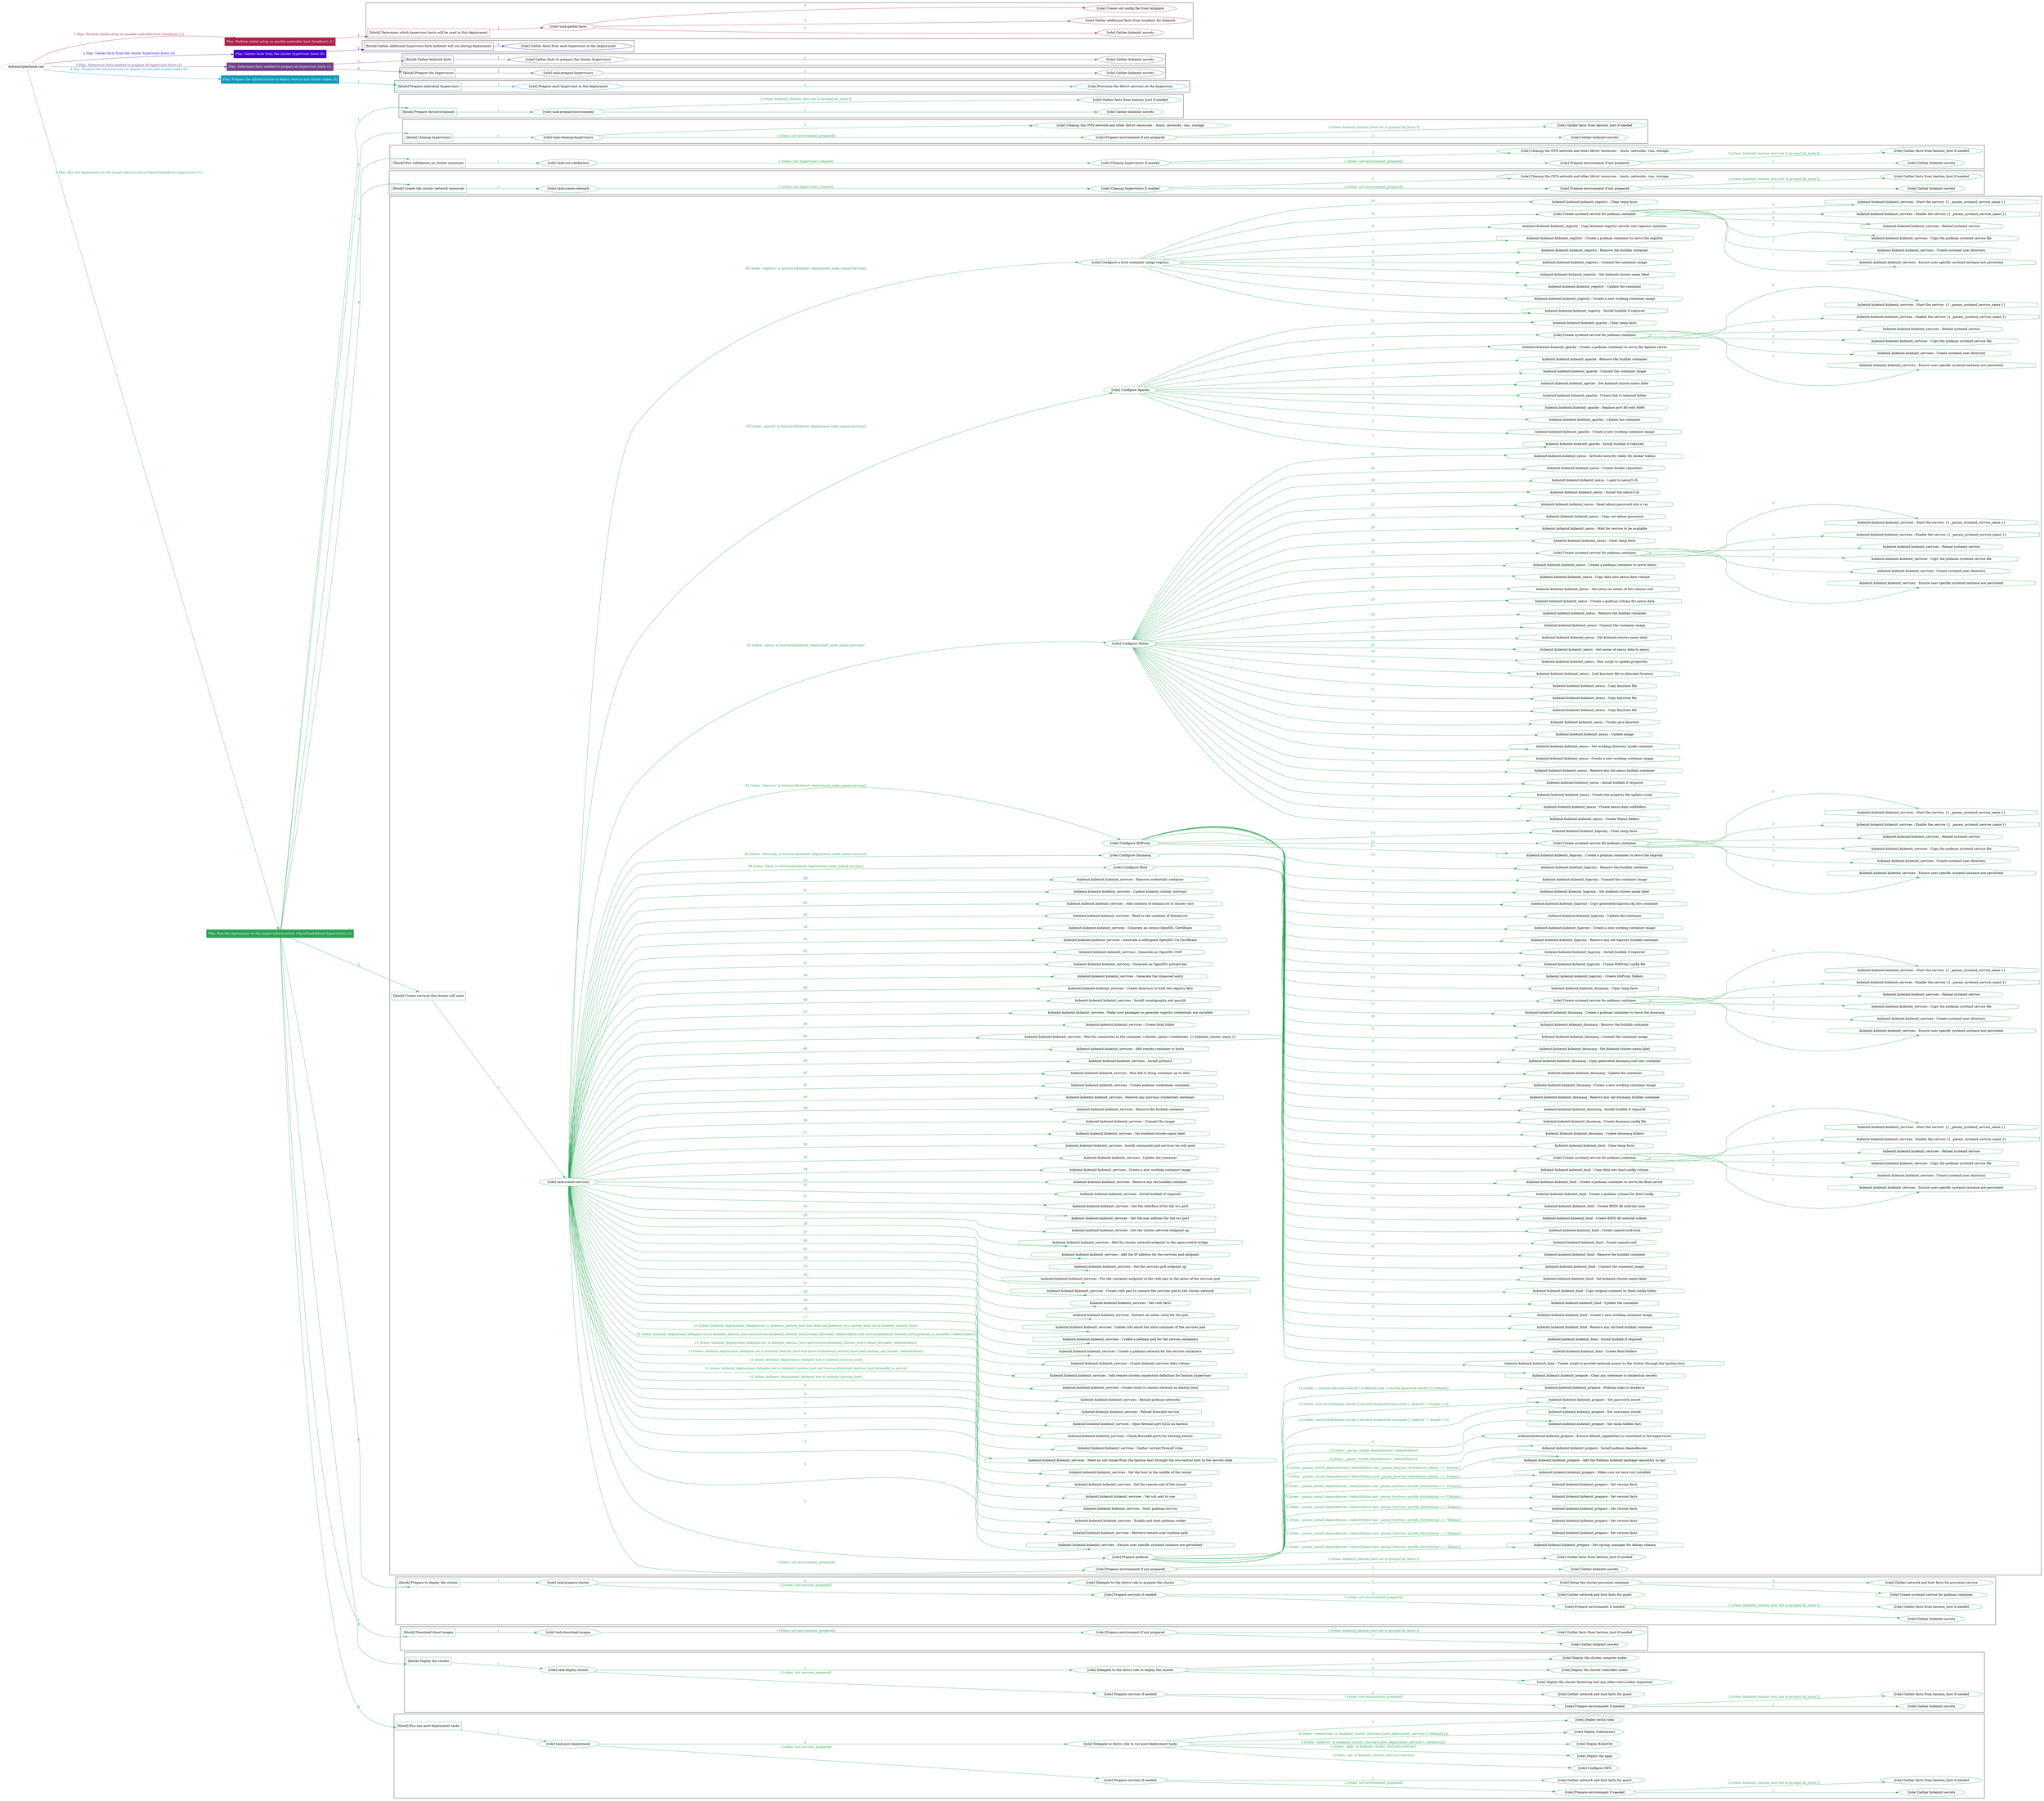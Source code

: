digraph {
	graph [concentrate=true ordering=in rankdir=LR ratio=fill]
	edge [esep=5 sep=10]
	"kubeinit/playbook.yml" [URL="/home/runner/work/kubeinit/kubeinit/kubeinit/playbook.yml" id=playbook_76e0747a style=dotted]
	"kubeinit/playbook.yml" -> play_6151285d [label="1 Play: Perform initial setup on ansible-controller host (localhost) (1)" color="#a8244a" fontcolor="#a8244a" id=edge_play_6151285d labeltooltip="1 Play: Perform initial setup on ansible-controller host (localhost) (1)" tooltip="1 Play: Perform initial setup on ansible-controller host (localhost) (1)"]
	subgraph "Play: Perform initial setup on ansible-controller host (localhost) (1)" {
		play_6151285d [label="Play: Perform initial setup on ansible-controller host (localhost) (1)" URL="/home/runner/work/kubeinit/kubeinit/kubeinit/playbook.yml" color="#a8244a" fontcolor="#ffffff" id=play_6151285d shape=box style=filled tooltip=localhost]
		play_6151285d -> block_06d15314 [label=1 color="#a8244a" fontcolor="#a8244a" id=edge_block_06d15314 labeltooltip=1 tooltip=1]
		subgraph cluster_block_06d15314 {
			block_06d15314 [label="[block] Determine which hypervisor hosts will be used in this deployment" URL="/home/runner/work/kubeinit/kubeinit/kubeinit/playbook.yml" color="#a8244a" id=block_06d15314 labeltooltip="Determine which hypervisor hosts will be used in this deployment" shape=box tooltip="Determine which hypervisor hosts will be used in this deployment"]
			block_06d15314 -> role_fe5b0da8 [label="1 " color="#a8244a" fontcolor="#a8244a" id=edge_role_fe5b0da8 labeltooltip="1 " tooltip="1 "]
			subgraph "task-gather-facts" {
				role_fe5b0da8 [label="[role] task-gather-facts" URL="/home/runner/work/kubeinit/kubeinit/kubeinit/playbook.yml" color="#a8244a" id=role_fe5b0da8 tooltip="task-gather-facts"]
				role_fe5b0da8 -> role_af043e38 [label="1 " color="#a8244a" fontcolor="#a8244a" id=edge_role_af043e38 labeltooltip="1 " tooltip="1 "]
				subgraph "Gather kubeinit secrets" {
					role_af043e38 [label="[role] Gather kubeinit secrets" URL="/home/runner/.ansible/collections/ansible_collections/kubeinit/kubeinit/roles/kubeinit_prepare/tasks/build_hypervisors_group.yml" color="#a8244a" id=role_af043e38 tooltip="Gather kubeinit secrets"]
				}
				role_fe5b0da8 -> role_77e52885 [label="2 " color="#a8244a" fontcolor="#a8244a" id=edge_role_77e52885 labeltooltip="2 " tooltip="2 "]
				subgraph "Gather additional facts from localhost for kubeinit" {
					role_77e52885 [label="[role] Gather additional facts from localhost for kubeinit" URL="/home/runner/.ansible/collections/ansible_collections/kubeinit/kubeinit/roles/kubeinit_prepare/tasks/build_hypervisors_group.yml" color="#a8244a" id=role_77e52885 tooltip="Gather additional facts from localhost for kubeinit"]
				}
				role_fe5b0da8 -> role_df2d308e [label="3 " color="#a8244a" fontcolor="#a8244a" id=edge_role_df2d308e labeltooltip="3 " tooltip="3 "]
				subgraph "Create ssh config file from template" {
					role_df2d308e [label="[role] Create ssh config file from template" URL="/home/runner/.ansible/collections/ansible_collections/kubeinit/kubeinit/roles/kubeinit_prepare/tasks/build_hypervisors_group.yml" color="#a8244a" id=role_df2d308e tooltip="Create ssh config file from template"]
				}
			}
		}
	}
	"kubeinit/playbook.yml" -> play_dc4187b5 [label="2 Play: Gather facts from the cluster hypervisor hosts (0)" color="#4200cc" fontcolor="#4200cc" id=edge_play_dc4187b5 labeltooltip="2 Play: Gather facts from the cluster hypervisor hosts (0)" tooltip="2 Play: Gather facts from the cluster hypervisor hosts (0)"]
	subgraph "Play: Gather facts from the cluster hypervisor hosts (0)" {
		play_dc4187b5 [label="Play: Gather facts from the cluster hypervisor hosts (0)" URL="/home/runner/work/kubeinit/kubeinit/kubeinit/playbook.yml" color="#4200cc" fontcolor="#ffffff" id=play_dc4187b5 shape=box style=filled tooltip="Play: Gather facts from the cluster hypervisor hosts (0)"]
		play_dc4187b5 -> block_0daf1599 [label=1 color="#4200cc" fontcolor="#4200cc" id=edge_block_0daf1599 labeltooltip=1 tooltip=1]
		subgraph cluster_block_0daf1599 {
			block_0daf1599 [label="[block] Gather additional hypervisor facts kubeinit will use during deployment" URL="/home/runner/work/kubeinit/kubeinit/kubeinit/playbook.yml" color="#4200cc" id=block_0daf1599 labeltooltip="Gather additional hypervisor facts kubeinit will use during deployment" shape=box tooltip="Gather additional hypervisor facts kubeinit will use during deployment"]
			block_0daf1599 -> role_d2108d5c [label="1 " color="#4200cc" fontcolor="#4200cc" id=edge_role_d2108d5c labeltooltip="1 " tooltip="1 "]
			subgraph "Gather facts from each hypervisor in the deployment" {
				role_d2108d5c [label="[role] Gather facts from each hypervisor in the deployment" URL="/home/runner/work/kubeinit/kubeinit/kubeinit/playbook.yml" color="#4200cc" id=role_d2108d5c tooltip="Gather facts from each hypervisor in the deployment"]
			}
		}
	}
	"kubeinit/playbook.yml" -> play_8d70ce76 [label="3 Play: Determine facts needed to prepare all hypervisor hosts (1)" color="#6e4389" fontcolor="#6e4389" id=edge_play_8d70ce76 labeltooltip="3 Play: Determine facts needed to prepare all hypervisor hosts (1)" tooltip="3 Play: Determine facts needed to prepare all hypervisor hosts (1)"]
	subgraph "Play: Determine facts needed to prepare all hypervisor hosts (1)" {
		play_8d70ce76 [label="Play: Determine facts needed to prepare all hypervisor hosts (1)" URL="/home/runner/work/kubeinit/kubeinit/kubeinit/playbook.yml" color="#6e4389" fontcolor="#ffffff" id=play_8d70ce76 shape=box style=filled tooltip=localhost]
		play_8d70ce76 -> block_a4539f73 [label=1 color="#6e4389" fontcolor="#6e4389" id=edge_block_a4539f73 labeltooltip=1 tooltip=1]
		subgraph cluster_block_a4539f73 {
			block_a4539f73 [label="[block] Gather kubeinit facts" URL="/home/runner/work/kubeinit/kubeinit/kubeinit/playbook.yml" color="#6e4389" id=block_a4539f73 labeltooltip="Gather kubeinit facts" shape=box tooltip="Gather kubeinit facts"]
			block_a4539f73 -> role_2fe83a5c [label="1 " color="#6e4389" fontcolor="#6e4389" id=edge_role_2fe83a5c labeltooltip="1 " tooltip="1 "]
			subgraph "Gather facts to prepare the cluster hypervisors" {
				role_2fe83a5c [label="[role] Gather facts to prepare the cluster hypervisors" URL="/home/runner/work/kubeinit/kubeinit/kubeinit/playbook.yml" color="#6e4389" id=role_2fe83a5c tooltip="Gather facts to prepare the cluster hypervisors"]
				role_2fe83a5c -> role_194c2ccc [label="1 " color="#6e4389" fontcolor="#6e4389" id=edge_role_194c2ccc labeltooltip="1 " tooltip="1 "]
				subgraph "Gather kubeinit secrets" {
					role_194c2ccc [label="[role] Gather kubeinit secrets" URL="/home/runner/.ansible/collections/ansible_collections/kubeinit/kubeinit/roles/kubeinit_prepare/tasks/gather_kubeinit_facts.yml" color="#6e4389" id=role_194c2ccc tooltip="Gather kubeinit secrets"]
				}
			}
		}
		play_8d70ce76 -> block_2d4ed7e3 [label=2 color="#6e4389" fontcolor="#6e4389" id=edge_block_2d4ed7e3 labeltooltip=2 tooltip=2]
		subgraph cluster_block_2d4ed7e3 {
			block_2d4ed7e3 [label="[block] Prepare the hypervisors" URL="/home/runner/work/kubeinit/kubeinit/kubeinit/playbook.yml" color="#6e4389" id=block_2d4ed7e3 labeltooltip="Prepare the hypervisors" shape=box tooltip="Prepare the hypervisors"]
			block_2d4ed7e3 -> role_a8c4306a [label="1 " color="#6e4389" fontcolor="#6e4389" id=edge_role_a8c4306a labeltooltip="1 " tooltip="1 "]
			subgraph "task-prepare-hypervisors" {
				role_a8c4306a [label="[role] task-prepare-hypervisors" URL="/home/runner/work/kubeinit/kubeinit/kubeinit/playbook.yml" color="#6e4389" id=role_a8c4306a tooltip="task-prepare-hypervisors"]
				role_a8c4306a -> role_72d0cce8 [label="1 " color="#6e4389" fontcolor="#6e4389" id=edge_role_72d0cce8 labeltooltip="1 " tooltip="1 "]
				subgraph "Gather kubeinit secrets" {
					role_72d0cce8 [label="[role] Gather kubeinit secrets" URL="/home/runner/.ansible/collections/ansible_collections/kubeinit/kubeinit/roles/kubeinit_prepare/tasks/gather_kubeinit_facts.yml" color="#6e4389" id=role_72d0cce8 tooltip="Gather kubeinit secrets"]
				}
			}
		}
	}
	"kubeinit/playbook.yml" -> play_f779c45a [label="4 Play: Prepare the infrastructure to deploy service and cluster nodes (0)" color="#149ab8" fontcolor="#149ab8" id=edge_play_f779c45a labeltooltip="4 Play: Prepare the infrastructure to deploy service and cluster nodes (0)" tooltip="4 Play: Prepare the infrastructure to deploy service and cluster nodes (0)"]
	subgraph "Play: Prepare the infrastructure to deploy service and cluster nodes (0)" {
		play_f779c45a [label="Play: Prepare the infrastructure to deploy service and cluster nodes (0)" URL="/home/runner/work/kubeinit/kubeinit/kubeinit/playbook.yml" color="#149ab8" fontcolor="#ffffff" id=play_f779c45a shape=box style=filled tooltip="Play: Prepare the infrastructure to deploy service and cluster nodes (0)"]
		play_f779c45a -> block_6cc18dc8 [label=1 color="#149ab8" fontcolor="#149ab8" id=edge_block_6cc18dc8 labeltooltip=1 tooltip=1]
		subgraph cluster_block_6cc18dc8 {
			block_6cc18dc8 [label="[block] Prepare individual hypervisors" URL="/home/runner/work/kubeinit/kubeinit/kubeinit/playbook.yml" color="#149ab8" id=block_6cc18dc8 labeltooltip="Prepare individual hypervisors" shape=box tooltip="Prepare individual hypervisors"]
			block_6cc18dc8 -> role_a20e5bef [label="1 " color="#149ab8" fontcolor="#149ab8" id=edge_role_a20e5bef labeltooltip="1 " tooltip="1 "]
			subgraph "Prepare each hypervisor in the deployment" {
				role_a20e5bef [label="[role] Prepare each hypervisor in the deployment" URL="/home/runner/work/kubeinit/kubeinit/kubeinit/playbook.yml" color="#149ab8" id=role_a20e5bef tooltip="Prepare each hypervisor in the deployment"]
				role_a20e5bef -> role_16f6c660 [label="1 " color="#149ab8" fontcolor="#149ab8" id=edge_role_16f6c660 labeltooltip="1 " tooltip="1 "]
				subgraph "Provision the libvirt services on the hypervisor" {
					role_16f6c660 [label="[role] Provision the libvirt services on the hypervisor" URL="/home/runner/.ansible/collections/ansible_collections/kubeinit/kubeinit/roles/kubeinit_prepare/tasks/prepare_hypervisor.yml" color="#149ab8" id=role_16f6c660 tooltip="Provision the libvirt services on the hypervisor"]
				}
			}
		}
	}
	"kubeinit/playbook.yml" -> play_ea74bbd3 [label="5 Play: Run the deployment on the target infrastructure (OpenStack/libvirt hypervisors) (1)" color="#29a354" fontcolor="#29a354" id=edge_play_ea74bbd3 labeltooltip="5 Play: Run the deployment on the target infrastructure (OpenStack/libvirt hypervisors) (1)" tooltip="5 Play: Run the deployment on the target infrastructure (OpenStack/libvirt hypervisors) (1)"]
	subgraph "Play: Run the deployment on the target infrastructure (OpenStack/libvirt hypervisors) (1)" {
		play_ea74bbd3 [label="Play: Run the deployment on the target infrastructure (OpenStack/libvirt hypervisors) (1)" URL="/home/runner/work/kubeinit/kubeinit/kubeinit/playbook.yml" color="#29a354" fontcolor="#ffffff" id=play_ea74bbd3 shape=box style=filled tooltip=localhost]
		play_ea74bbd3 -> block_d44d1b9c [label=1 color="#29a354" fontcolor="#29a354" id=edge_block_d44d1b9c labeltooltip=1 tooltip=1]
		subgraph cluster_block_d44d1b9c {
			block_d44d1b9c [label="[block] Prepare the environment" URL="/home/runner/work/kubeinit/kubeinit/kubeinit/playbook.yml" color="#29a354" id=block_d44d1b9c labeltooltip="Prepare the environment" shape=box tooltip="Prepare the environment"]
			block_d44d1b9c -> role_1e28cb57 [label="1 " color="#29a354" fontcolor="#29a354" id=edge_role_1e28cb57 labeltooltip="1 " tooltip="1 "]
			subgraph "task-prepare-environment" {
				role_1e28cb57 [label="[role] task-prepare-environment" URL="/home/runner/work/kubeinit/kubeinit/kubeinit/playbook.yml" color="#29a354" id=role_1e28cb57 tooltip="task-prepare-environment"]
				role_1e28cb57 -> role_ace37592 [label="1 " color="#29a354" fontcolor="#29a354" id=edge_role_ace37592 labeltooltip="1 " tooltip="1 "]
				subgraph "Gather kubeinit secrets" {
					role_ace37592 [label="[role] Gather kubeinit secrets" URL="/home/runner/.ansible/collections/ansible_collections/kubeinit/kubeinit/roles/kubeinit_prepare/tasks/gather_kubeinit_facts.yml" color="#29a354" id=role_ace37592 tooltip="Gather kubeinit secrets"]
				}
				role_1e28cb57 -> role_377033db [label="2 [when: kubeinit_bastion_host not in groups['all_hosts']]" color="#29a354" fontcolor="#29a354" id=edge_role_377033db labeltooltip="2 [when: kubeinit_bastion_host not in groups['all_hosts']]" tooltip="2 [when: kubeinit_bastion_host not in groups['all_hosts']]"]
				subgraph "Gather facts from bastion_host if needed" {
					role_377033db [label="[role] Gather facts from bastion_host if needed" URL="/home/runner/.ansible/collections/ansible_collections/kubeinit/kubeinit/roles/kubeinit_prepare/tasks/main.yml" color="#29a354" id=role_377033db tooltip="Gather facts from bastion_host if needed"]
				}
			}
		}
		play_ea74bbd3 -> block_54fc6053 [label=2 color="#29a354" fontcolor="#29a354" id=edge_block_54fc6053 labeltooltip=2 tooltip=2]
		subgraph cluster_block_54fc6053 {
			block_54fc6053 [label="[block] Cleanup hypervisors" URL="/home/runner/work/kubeinit/kubeinit/kubeinit/playbook.yml" color="#29a354" id=block_54fc6053 labeltooltip="Cleanup hypervisors" shape=box tooltip="Cleanup hypervisors"]
			block_54fc6053 -> role_d8887aac [label="1 " color="#29a354" fontcolor="#29a354" id=edge_role_d8887aac labeltooltip="1 " tooltip="1 "]
			subgraph "task-cleanup-hypervisors" {
				role_d8887aac [label="[role] task-cleanup-hypervisors" URL="/home/runner/work/kubeinit/kubeinit/kubeinit/playbook.yml" color="#29a354" id=role_d8887aac tooltip="task-cleanup-hypervisors"]
				role_d8887aac -> role_3fd21d5a [label="1 [when: not environment_prepared]" color="#29a354" fontcolor="#29a354" id=edge_role_3fd21d5a labeltooltip="1 [when: not environment_prepared]" tooltip="1 [when: not environment_prepared]"]
				subgraph "Prepare environment if not prepared" {
					role_3fd21d5a [label="[role] Prepare environment if not prepared" URL="/home/runner/.ansible/collections/ansible_collections/kubeinit/kubeinit/roles/kubeinit_libvirt/tasks/cleanup_hypervisors.yml" color="#29a354" id=role_3fd21d5a tooltip="Prepare environment if not prepared"]
					role_3fd21d5a -> role_9a9aca0c [label="1 " color="#29a354" fontcolor="#29a354" id=edge_role_9a9aca0c labeltooltip="1 " tooltip="1 "]
					subgraph "Gather kubeinit secrets" {
						role_9a9aca0c [label="[role] Gather kubeinit secrets" URL="/home/runner/.ansible/collections/ansible_collections/kubeinit/kubeinit/roles/kubeinit_prepare/tasks/gather_kubeinit_facts.yml" color="#29a354" id=role_9a9aca0c tooltip="Gather kubeinit secrets"]
					}
					role_3fd21d5a -> role_096d801a [label="2 [when: kubeinit_bastion_host not in groups['all_hosts']]" color="#29a354" fontcolor="#29a354" id=edge_role_096d801a labeltooltip="2 [when: kubeinit_bastion_host not in groups['all_hosts']]" tooltip="2 [when: kubeinit_bastion_host not in groups['all_hosts']]"]
					subgraph "Gather facts from bastion_host if needed" {
						role_096d801a [label="[role] Gather facts from bastion_host if needed" URL="/home/runner/.ansible/collections/ansible_collections/kubeinit/kubeinit/roles/kubeinit_prepare/tasks/main.yml" color="#29a354" id=role_096d801a tooltip="Gather facts from bastion_host if needed"]
					}
				}
				role_d8887aac -> role_d1c3ff65 [label="2 " color="#29a354" fontcolor="#29a354" id=edge_role_d1c3ff65 labeltooltip="2 " tooltip="2 "]
				subgraph "Cleanup the OVN network and other libvirt resources -- hosts, networks, vms, storage" {
					role_d1c3ff65 [label="[role] Cleanup the OVN network and other libvirt resources -- hosts, networks, vms, storage" URL="/home/runner/.ansible/collections/ansible_collections/kubeinit/kubeinit/roles/kubeinit_libvirt/tasks/cleanup_hypervisors.yml" color="#29a354" id=role_d1c3ff65 tooltip="Cleanup the OVN network and other libvirt resources -- hosts, networks, vms, storage"]
				}
			}
		}
		play_ea74bbd3 -> block_885996b7 [label=3 color="#29a354" fontcolor="#29a354" id=edge_block_885996b7 labeltooltip=3 tooltip=3]
		subgraph cluster_block_885996b7 {
			block_885996b7 [label="[block] Run validations on cluster resources" URL="/home/runner/work/kubeinit/kubeinit/kubeinit/playbook.yml" color="#29a354" id=block_885996b7 labeltooltip="Run validations on cluster resources" shape=box tooltip="Run validations on cluster resources"]
			block_885996b7 -> role_78b9f749 [label="1 " color="#29a354" fontcolor="#29a354" id=edge_role_78b9f749 labeltooltip="1 " tooltip="1 "]
			subgraph "task-run-validations" {
				role_78b9f749 [label="[role] task-run-validations" URL="/home/runner/work/kubeinit/kubeinit/kubeinit/playbook.yml" color="#29a354" id=role_78b9f749 tooltip="task-run-validations"]
				role_78b9f749 -> role_cb63d0a7 [label="1 [when: not hypervisors_cleaned]" color="#29a354" fontcolor="#29a354" id=edge_role_cb63d0a7 labeltooltip="1 [when: not hypervisors_cleaned]" tooltip="1 [when: not hypervisors_cleaned]"]
				subgraph "Cleanup hypervisors if needed" {
					role_cb63d0a7 [label="[role] Cleanup hypervisors if needed" URL="/home/runner/.ansible/collections/ansible_collections/kubeinit/kubeinit/roles/kubeinit_validations/tasks/main.yml" color="#29a354" id=role_cb63d0a7 tooltip="Cleanup hypervisors if needed"]
					role_cb63d0a7 -> role_d63cad07 [label="1 [when: not environment_prepared]" color="#29a354" fontcolor="#29a354" id=edge_role_d63cad07 labeltooltip="1 [when: not environment_prepared]" tooltip="1 [when: not environment_prepared]"]
					subgraph "Prepare environment if not prepared" {
						role_d63cad07 [label="[role] Prepare environment if not prepared" URL="/home/runner/.ansible/collections/ansible_collections/kubeinit/kubeinit/roles/kubeinit_libvirt/tasks/cleanup_hypervisors.yml" color="#29a354" id=role_d63cad07 tooltip="Prepare environment if not prepared"]
						role_d63cad07 -> role_770c78a9 [label="1 " color="#29a354" fontcolor="#29a354" id=edge_role_770c78a9 labeltooltip="1 " tooltip="1 "]
						subgraph "Gather kubeinit secrets" {
							role_770c78a9 [label="[role] Gather kubeinit secrets" URL="/home/runner/.ansible/collections/ansible_collections/kubeinit/kubeinit/roles/kubeinit_prepare/tasks/gather_kubeinit_facts.yml" color="#29a354" id=role_770c78a9 tooltip="Gather kubeinit secrets"]
						}
						role_d63cad07 -> role_a90692b7 [label="2 [when: kubeinit_bastion_host not in groups['all_hosts']]" color="#29a354" fontcolor="#29a354" id=edge_role_a90692b7 labeltooltip="2 [when: kubeinit_bastion_host not in groups['all_hosts']]" tooltip="2 [when: kubeinit_bastion_host not in groups['all_hosts']]"]
						subgraph "Gather facts from bastion_host if needed" {
							role_a90692b7 [label="[role] Gather facts from bastion_host if needed" URL="/home/runner/.ansible/collections/ansible_collections/kubeinit/kubeinit/roles/kubeinit_prepare/tasks/main.yml" color="#29a354" id=role_a90692b7 tooltip="Gather facts from bastion_host if needed"]
						}
					}
					role_cb63d0a7 -> role_001c8c85 [label="2 " color="#29a354" fontcolor="#29a354" id=edge_role_001c8c85 labeltooltip="2 " tooltip="2 "]
					subgraph "Cleanup the OVN network and other libvirt resources -- hosts, networks, vms, storage" {
						role_001c8c85 [label="[role] Cleanup the OVN network and other libvirt resources -- hosts, networks, vms, storage" URL="/home/runner/.ansible/collections/ansible_collections/kubeinit/kubeinit/roles/kubeinit_libvirt/tasks/cleanup_hypervisors.yml" color="#29a354" id=role_001c8c85 tooltip="Cleanup the OVN network and other libvirt resources -- hosts, networks, vms, storage"]
					}
				}
			}
		}
		play_ea74bbd3 -> block_4a7233e4 [label=4 color="#29a354" fontcolor="#29a354" id=edge_block_4a7233e4 labeltooltip=4 tooltip=4]
		subgraph cluster_block_4a7233e4 {
			block_4a7233e4 [label="[block] Create the cluster network resources" URL="/home/runner/work/kubeinit/kubeinit/kubeinit/playbook.yml" color="#29a354" id=block_4a7233e4 labeltooltip="Create the cluster network resources" shape=box tooltip="Create the cluster network resources"]
			block_4a7233e4 -> role_d7cc3512 [label="1 " color="#29a354" fontcolor="#29a354" id=edge_role_d7cc3512 labeltooltip="1 " tooltip="1 "]
			subgraph "task-create-network" {
				role_d7cc3512 [label="[role] task-create-network" URL="/home/runner/work/kubeinit/kubeinit/kubeinit/playbook.yml" color="#29a354" id=role_d7cc3512 tooltip="task-create-network"]
				role_d7cc3512 -> role_6aab3a56 [label="1 [when: not hypervisors_cleaned]" color="#29a354" fontcolor="#29a354" id=edge_role_6aab3a56 labeltooltip="1 [when: not hypervisors_cleaned]" tooltip="1 [when: not hypervisors_cleaned]"]
				subgraph "Cleanup hypervisors if needed" {
					role_6aab3a56 [label="[role] Cleanup hypervisors if needed" URL="/home/runner/.ansible/collections/ansible_collections/kubeinit/kubeinit/roles/kubeinit_libvirt/tasks/create_network.yml" color="#29a354" id=role_6aab3a56 tooltip="Cleanup hypervisors if needed"]
					role_6aab3a56 -> role_bcfe9993 [label="1 [when: not environment_prepared]" color="#29a354" fontcolor="#29a354" id=edge_role_bcfe9993 labeltooltip="1 [when: not environment_prepared]" tooltip="1 [when: not environment_prepared]"]
					subgraph "Prepare environment if not prepared" {
						role_bcfe9993 [label="[role] Prepare environment if not prepared" URL="/home/runner/.ansible/collections/ansible_collections/kubeinit/kubeinit/roles/kubeinit_libvirt/tasks/cleanup_hypervisors.yml" color="#29a354" id=role_bcfe9993 tooltip="Prepare environment if not prepared"]
						role_bcfe9993 -> role_4987f4a4 [label="1 " color="#29a354" fontcolor="#29a354" id=edge_role_4987f4a4 labeltooltip="1 " tooltip="1 "]
						subgraph "Gather kubeinit secrets" {
							role_4987f4a4 [label="[role] Gather kubeinit secrets" URL="/home/runner/.ansible/collections/ansible_collections/kubeinit/kubeinit/roles/kubeinit_prepare/tasks/gather_kubeinit_facts.yml" color="#29a354" id=role_4987f4a4 tooltip="Gather kubeinit secrets"]
						}
						role_bcfe9993 -> role_63fc66b3 [label="2 [when: kubeinit_bastion_host not in groups['all_hosts']]" color="#29a354" fontcolor="#29a354" id=edge_role_63fc66b3 labeltooltip="2 [when: kubeinit_bastion_host not in groups['all_hosts']]" tooltip="2 [when: kubeinit_bastion_host not in groups['all_hosts']]"]
						subgraph "Gather facts from bastion_host if needed" {
							role_63fc66b3 [label="[role] Gather facts from bastion_host if needed" URL="/home/runner/.ansible/collections/ansible_collections/kubeinit/kubeinit/roles/kubeinit_prepare/tasks/main.yml" color="#29a354" id=role_63fc66b3 tooltip="Gather facts from bastion_host if needed"]
						}
					}
					role_6aab3a56 -> role_5f61751c [label="2 " color="#29a354" fontcolor="#29a354" id=edge_role_5f61751c labeltooltip="2 " tooltip="2 "]
					subgraph "Cleanup the OVN network and other libvirt resources -- hosts, networks, vms, storage" {
						role_5f61751c [label="[role] Cleanup the OVN network and other libvirt resources -- hosts, networks, vms, storage" URL="/home/runner/.ansible/collections/ansible_collections/kubeinit/kubeinit/roles/kubeinit_libvirt/tasks/cleanup_hypervisors.yml" color="#29a354" id=role_5f61751c tooltip="Cleanup the OVN network and other libvirt resources -- hosts, networks, vms, storage"]
					}
				}
			}
		}
		play_ea74bbd3 -> block_e1bde55e [label=5 color="#29a354" fontcolor="#29a354" id=edge_block_e1bde55e labeltooltip=5 tooltip=5]
		subgraph cluster_block_e1bde55e {
			block_e1bde55e [label="[block] Create services the cluster will need" URL="/home/runner/work/kubeinit/kubeinit/kubeinit/playbook.yml" color="#29a354" id=block_e1bde55e labeltooltip="Create services the cluster will need" shape=box tooltip="Create services the cluster will need"]
			block_e1bde55e -> role_33f68db9 [label="1 " color="#29a354" fontcolor="#29a354" id=edge_role_33f68db9 labeltooltip="1 " tooltip="1 "]
			subgraph "task-create-services" {
				role_33f68db9 [label="[role] task-create-services" URL="/home/runner/work/kubeinit/kubeinit/kubeinit/playbook.yml" color="#29a354" id=role_33f68db9 tooltip="task-create-services"]
				role_33f68db9 -> role_a0470a34 [label="1 [when: not environment_prepared]" color="#29a354" fontcolor="#29a354" id=edge_role_a0470a34 labeltooltip="1 [when: not environment_prepared]" tooltip="1 [when: not environment_prepared]"]
				subgraph "Prepare environment if not prepared" {
					role_a0470a34 [label="[role] Prepare environment if not prepared" URL="/home/runner/.ansible/collections/ansible_collections/kubeinit/kubeinit/roles/kubeinit_services/tasks/main.yml" color="#29a354" id=role_a0470a34 tooltip="Prepare environment if not prepared"]
					role_a0470a34 -> role_e75d848f [label="1 " color="#29a354" fontcolor="#29a354" id=edge_role_e75d848f labeltooltip="1 " tooltip="1 "]
					subgraph "Gather kubeinit secrets" {
						role_e75d848f [label="[role] Gather kubeinit secrets" URL="/home/runner/.ansible/collections/ansible_collections/kubeinit/kubeinit/roles/kubeinit_prepare/tasks/gather_kubeinit_facts.yml" color="#29a354" id=role_e75d848f tooltip="Gather kubeinit secrets"]
					}
					role_a0470a34 -> role_056a7184 [label="2 [when: kubeinit_bastion_host not in groups['all_hosts']]" color="#29a354" fontcolor="#29a354" id=edge_role_056a7184 labeltooltip="2 [when: kubeinit_bastion_host not in groups['all_hosts']]" tooltip="2 [when: kubeinit_bastion_host not in groups['all_hosts']]"]
					subgraph "Gather facts from bastion_host if needed" {
						role_056a7184 [label="[role] Gather facts from bastion_host if needed" URL="/home/runner/.ansible/collections/ansible_collections/kubeinit/kubeinit/roles/kubeinit_prepare/tasks/main.yml" color="#29a354" id=role_056a7184 tooltip="Gather facts from bastion_host if needed"]
					}
				}
				role_33f68db9 -> role_56fe1a13 [label="2 " color="#29a354" fontcolor="#29a354" id=edge_role_56fe1a13 labeltooltip="2 " tooltip="2 "]
				subgraph "Prepare podman" {
					role_56fe1a13 [label="[role] Prepare podman" URL="/home/runner/.ansible/collections/ansible_collections/kubeinit/kubeinit/roles/kubeinit_services/tasks/00_create_service_pod.yml" color="#29a354" id=role_56fe1a13 tooltip="Prepare podman"]
					task_241c59d4 [label="kubeinit.kubeinit.kubeinit_prepare : Set cgroup_manager for debian release" URL="/home/runner/.ansible/collections/ansible_collections/kubeinit/kubeinit/roles/kubeinit_prepare/tasks/prepare_podman.yml" color="#29a354" id=task_241c59d4 shape=octagon tooltip="kubeinit.kubeinit.kubeinit_prepare : Set cgroup_manager for debian release"]
					role_56fe1a13 -> task_241c59d4 [label="1 [when: _param_install_dependencies | default(false) and _param_hostvars.ansible_distribution == 'Debian']" color="#29a354" fontcolor="#29a354" id=edge_task_241c59d4 labeltooltip="1 [when: _param_install_dependencies | default(false) and _param_hostvars.ansible_distribution == 'Debian']" tooltip="1 [when: _param_install_dependencies | default(false) and _param_hostvars.ansible_distribution == 'Debian']"]
					task_4203d0f6 [label="kubeinit.kubeinit.kubeinit_prepare : Set version facts" URL="/home/runner/.ansible/collections/ansible_collections/kubeinit/kubeinit/roles/kubeinit_prepare/tasks/prepare_podman.yml" color="#29a354" id=task_4203d0f6 shape=octagon tooltip="kubeinit.kubeinit.kubeinit_prepare : Set version facts"]
					role_56fe1a13 -> task_4203d0f6 [label="2 [when: _param_install_dependencies | default(false) and _param_hostvars.ansible_distribution == 'Debian']" color="#29a354" fontcolor="#29a354" id=edge_task_4203d0f6 labeltooltip="2 [when: _param_install_dependencies | default(false) and _param_hostvars.ansible_distribution == 'Debian']" tooltip="2 [when: _param_install_dependencies | default(false) and _param_hostvars.ansible_distribution == 'Debian']"]
					task_5b64bba6 [label="kubeinit.kubeinit.kubeinit_prepare : Set version facts" URL="/home/runner/.ansible/collections/ansible_collections/kubeinit/kubeinit/roles/kubeinit_prepare/tasks/prepare_podman.yml" color="#29a354" id=task_5b64bba6 shape=octagon tooltip="kubeinit.kubeinit.kubeinit_prepare : Set version facts"]
					role_56fe1a13 -> task_5b64bba6 [label="3 [when: _param_install_dependencies | default(false) and _param_hostvars.ansible_distribution == 'Debian']" color="#29a354" fontcolor="#29a354" id=edge_task_5b64bba6 labeltooltip="3 [when: _param_install_dependencies | default(false) and _param_hostvars.ansible_distribution == 'Debian']" tooltip="3 [when: _param_install_dependencies | default(false) and _param_hostvars.ansible_distribution == 'Debian']"]
					task_9a09dd2a [label="kubeinit.kubeinit.kubeinit_prepare : Set version facts" URL="/home/runner/.ansible/collections/ansible_collections/kubeinit/kubeinit/roles/kubeinit_prepare/tasks/prepare_podman.yml" color="#29a354" id=task_9a09dd2a shape=octagon tooltip="kubeinit.kubeinit.kubeinit_prepare : Set version facts"]
					role_56fe1a13 -> task_9a09dd2a [label="4 [when: _param_install_dependencies | default(false) and _param_hostvars.ansible_distribution == 'Debian']" color="#29a354" fontcolor="#29a354" id=edge_task_9a09dd2a labeltooltip="4 [when: _param_install_dependencies | default(false) and _param_hostvars.ansible_distribution == 'Debian']" tooltip="4 [when: _param_install_dependencies | default(false) and _param_hostvars.ansible_distribution == 'Debian']"]
					task_2cc7174a [label="kubeinit.kubeinit.kubeinit_prepare : Set version facts" URL="/home/runner/.ansible/collections/ansible_collections/kubeinit/kubeinit/roles/kubeinit_prepare/tasks/prepare_podman.yml" color="#29a354" id=task_2cc7174a shape=octagon tooltip="kubeinit.kubeinit.kubeinit_prepare : Set version facts"]
					role_56fe1a13 -> task_2cc7174a [label="5 [when: _param_install_dependencies | default(false) and _param_hostvars.ansible_distribution == 'Ubuntu']" color="#29a354" fontcolor="#29a354" id=edge_task_2cc7174a labeltooltip="5 [when: _param_install_dependencies | default(false) and _param_hostvars.ansible_distribution == 'Ubuntu']" tooltip="5 [when: _param_install_dependencies | default(false) and _param_hostvars.ansible_distribution == 'Ubuntu']"]
					task_9267e67b [label="kubeinit.kubeinit.kubeinit_prepare : Set version facts" URL="/home/runner/.ansible/collections/ansible_collections/kubeinit/kubeinit/roles/kubeinit_prepare/tasks/prepare_podman.yml" color="#29a354" id=task_9267e67b shape=octagon tooltip="kubeinit.kubeinit.kubeinit_prepare : Set version facts"]
					role_56fe1a13 -> task_9267e67b [label="6 [when: _param_install_dependencies | default(false) and _param_hostvars.ansible_distribution == 'Ubuntu']" color="#29a354" fontcolor="#29a354" id=edge_task_9267e67b labeltooltip="6 [when: _param_install_dependencies | default(false) and _param_hostvars.ansible_distribution == 'Ubuntu']" tooltip="6 [when: _param_install_dependencies | default(false) and _param_hostvars.ansible_distribution == 'Ubuntu']"]
					task_2b310029 [label="kubeinit.kubeinit.kubeinit_prepare : Make sure we have curl installed" URL="/home/runner/.ansible/collections/ansible_collections/kubeinit/kubeinit/roles/kubeinit_prepare/tasks/prepare_podman.yml" color="#29a354" id=task_2b310029 shape=octagon tooltip="kubeinit.kubeinit.kubeinit_prepare : Make sure we have curl installed"]
					role_56fe1a13 -> task_2b310029 [label="7 [when: _param_install_dependencies | default(false) and _param_hostvars.distribution_family == 'Debian']" color="#29a354" fontcolor="#29a354" id=edge_task_2b310029 labeltooltip="7 [when: _param_install_dependencies | default(false) and _param_hostvars.distribution_family == 'Debian']" tooltip="7 [when: _param_install_dependencies | default(false) and _param_hostvars.distribution_family == 'Debian']"]
					task_e3a8497f [label="kubeinit.kubeinit.kubeinit_prepare : Add the Podman kubeinit package repository to Apt" URL="/home/runner/.ansible/collections/ansible_collections/kubeinit/kubeinit/roles/kubeinit_prepare/tasks/prepare_podman.yml" color="#29a354" id=task_e3a8497f shape=octagon tooltip="kubeinit.kubeinit.kubeinit_prepare : Add the Podman kubeinit package repository to Apt"]
					role_56fe1a13 -> task_e3a8497f [label="8 [when: _param_install_dependencies | default(false) and _param_hostvars.distribution_family == 'Debian']" color="#29a354" fontcolor="#29a354" id=edge_task_e3a8497f labeltooltip="8 [when: _param_install_dependencies | default(false) and _param_hostvars.distribution_family == 'Debian']" tooltip="8 [when: _param_install_dependencies | default(false) and _param_hostvars.distribution_family == 'Debian']"]
					task_d4956413 [label="kubeinit.kubeinit.kubeinit_prepare : Install podman dependencies" URL="/home/runner/.ansible/collections/ansible_collections/kubeinit/kubeinit/roles/kubeinit_prepare/tasks/prepare_podman.yml" color="#29a354" id=task_d4956413 shape=octagon tooltip="kubeinit.kubeinit.kubeinit_prepare : Install podman dependencies"]
					role_56fe1a13 -> task_d4956413 [label="9 [when: _param_install_dependencies | default(false)]" color="#29a354" fontcolor="#29a354" id=edge_task_d4956413 labeltooltip="9 [when: _param_install_dependencies | default(false)]" tooltip="9 [when: _param_install_dependencies | default(false)]"]
					task_08169de6 [label="kubeinit.kubeinit.kubeinit_prepare : Ensure default_capabilities is consistent in the hypervisors" URL="/home/runner/.ansible/collections/ansible_collections/kubeinit/kubeinit/roles/kubeinit_prepare/tasks/prepare_podman.yml" color="#29a354" id=task_08169de6 shape=octagon tooltip="kubeinit.kubeinit.kubeinit_prepare : Ensure default_capabilities is consistent in the hypervisors"]
					role_56fe1a13 -> task_08169de6 [label="10 [when: _param_install_dependencies | default(false)]" color="#29a354" fontcolor="#29a354" id=edge_task_08169de6 labeltooltip="10 [when: _param_install_dependencies | default(false)]" tooltip="10 [when: _param_install_dependencies | default(false)]"]
					task_b49bcab1 [label="kubeinit.kubeinit.kubeinit_prepare : Set tasks-hidden fact" URL="/home/runner/.ansible/collections/ansible_collections/kubeinit/kubeinit/roles/kubeinit_prepare/tasks/prepare_podman.yml" color="#29a354" id=task_b49bcab1 shape=octagon tooltip="kubeinit.kubeinit.kubeinit_prepare : Set tasks-hidden fact"]
					role_56fe1a13 -> task_b49bcab1 [label="11 " color="#29a354" fontcolor="#29a354" id=edge_task_b49bcab1 labeltooltip="11 " tooltip="11 "]
					task_d14148e5 [label="kubeinit.kubeinit.kubeinit_prepare : Set username_secret" URL="/home/runner/.ansible/collections/ansible_collections/kubeinit/kubeinit/roles/kubeinit_prepare/tasks/prepare_podman.yml" color="#29a354" id=task_d14148e5 shape=octagon tooltip="kubeinit.kubeinit.kubeinit_prepare : Set username_secret"]
					role_56fe1a13 -> task_d14148e5 [label="12 [when: hostvars['kubeinit-secrets'].secrets['dockerhub-username'] | default('') | length > 0]" color="#29a354" fontcolor="#29a354" id=edge_task_d14148e5 labeltooltip="12 [when: hostvars['kubeinit-secrets'].secrets['dockerhub-username'] | default('') | length > 0]" tooltip="12 [when: hostvars['kubeinit-secrets'].secrets['dockerhub-username'] | default('') | length > 0]"]
					task_bec5f465 [label="kubeinit.kubeinit.kubeinit_prepare : Set password_secret" URL="/home/runner/.ansible/collections/ansible_collections/kubeinit/kubeinit/roles/kubeinit_prepare/tasks/prepare_podman.yml" color="#29a354" id=task_bec5f465 shape=octagon tooltip="kubeinit.kubeinit.kubeinit_prepare : Set password_secret"]
					role_56fe1a13 -> task_bec5f465 [label="13 [when: hostvars['kubeinit-secrets'].secrets['dockerhub-password'] | default('') | length > 0]" color="#29a354" fontcolor="#29a354" id=edge_task_bec5f465 labeltooltip="13 [when: hostvars['kubeinit-secrets'].secrets['dockerhub-password'] | default('') | length > 0]" tooltip="13 [when: hostvars['kubeinit-secrets'].secrets['dockerhub-password'] | default('') | length > 0]"]
					task_353852a7 [label="kubeinit.kubeinit.kubeinit_prepare : Podman login to docker.io" URL="/home/runner/.ansible/collections/ansible_collections/kubeinit/kubeinit/roles/kubeinit_prepare/tasks/prepare_podman.yml" color="#29a354" id=task_353852a7 shape=octagon tooltip="kubeinit.kubeinit.kubeinit_prepare : Podman login to docker.io"]
					role_56fe1a13 -> task_353852a7 [label="14 [when: (_results['username-secret'] is defined) and (_results['password-secret'] is defined)]" color="#29a354" fontcolor="#29a354" id=edge_task_353852a7 labeltooltip="14 [when: (_results['username-secret'] is defined) and (_results['password-secret'] is defined)]" tooltip="14 [when: (_results['username-secret'] is defined) and (_results['password-secret'] is defined)]"]
					task_82840c2c [label="kubeinit.kubeinit.kubeinit_prepare : Clear any reference to dockerhub secrets" URL="/home/runner/.ansible/collections/ansible_collections/kubeinit/kubeinit/roles/kubeinit_prepare/tasks/prepare_podman.yml" color="#29a354" id=task_82840c2c shape=octagon tooltip="kubeinit.kubeinit.kubeinit_prepare : Clear any reference to dockerhub secrets"]
					role_56fe1a13 -> task_82840c2c [label="15 " color="#29a354" fontcolor="#29a354" id=edge_task_82840c2c labeltooltip="15 " tooltip="15 "]
				}
				task_7341b5cb [label="kubeinit.kubeinit.kubeinit_services : Ensure user specific systemd instance are persistent" URL="/home/runner/.ansible/collections/ansible_collections/kubeinit/kubeinit/roles/kubeinit_services/tasks/00_create_service_pod.yml" color="#29a354" id=task_7341b5cb shape=octagon tooltip="kubeinit.kubeinit.kubeinit_services : Ensure user specific systemd instance are persistent"]
				role_33f68db9 -> task_7341b5cb [label="3 " color="#29a354" fontcolor="#29a354" id=edge_task_7341b5cb labeltooltip="3 " tooltip="3 "]
				task_556c8621 [label="kubeinit.kubeinit.kubeinit_services : Retrieve remote user runtime path" URL="/home/runner/.ansible/collections/ansible_collections/kubeinit/kubeinit/roles/kubeinit_services/tasks/00_create_service_pod.yml" color="#29a354" id=task_556c8621 shape=octagon tooltip="kubeinit.kubeinit.kubeinit_services : Retrieve remote user runtime path"]
				role_33f68db9 -> task_556c8621 [label="4 " color="#29a354" fontcolor="#29a354" id=edge_task_556c8621 labeltooltip="4 " tooltip="4 "]
				task_ea56fc24 [label="kubeinit.kubeinit.kubeinit_services : Enable and start podman.socket" URL="/home/runner/.ansible/collections/ansible_collections/kubeinit/kubeinit/roles/kubeinit_services/tasks/00_create_service_pod.yml" color="#29a354" id=task_ea56fc24 shape=octagon tooltip="kubeinit.kubeinit.kubeinit_services : Enable and start podman.socket"]
				role_33f68db9 -> task_ea56fc24 [label="5 " color="#29a354" fontcolor="#29a354" id=edge_task_ea56fc24 labeltooltip="5 " tooltip="5 "]
				task_5d3a859f [label="kubeinit.kubeinit.kubeinit_services : Start podman.service" URL="/home/runner/.ansible/collections/ansible_collections/kubeinit/kubeinit/roles/kubeinit_services/tasks/00_create_service_pod.yml" color="#29a354" id=task_5d3a859f shape=octagon tooltip="kubeinit.kubeinit.kubeinit_services : Start podman.service"]
				role_33f68db9 -> task_5d3a859f [label="6 " color="#29a354" fontcolor="#29a354" id=edge_task_5d3a859f labeltooltip="6 " tooltip="6 "]
				task_dc06878b [label="kubeinit.kubeinit.kubeinit_services : Set ssh port to use" URL="/home/runner/.ansible/collections/ansible_collections/kubeinit/kubeinit/roles/kubeinit_services/tasks/00_create_service_pod.yml" color="#29a354" id=task_dc06878b shape=octagon tooltip="kubeinit.kubeinit.kubeinit_services : Set ssh port to use"]
				role_33f68db9 -> task_dc06878b [label="7 " color="#29a354" fontcolor="#29a354" id=edge_task_dc06878b labeltooltip="7 " tooltip="7 "]
				task_95b4c782 [label="kubeinit.kubeinit.kubeinit_services : Set the remote end of the tunnel" URL="/home/runner/.ansible/collections/ansible_collections/kubeinit/kubeinit/roles/kubeinit_services/tasks/00_create_service_pod.yml" color="#29a354" id=task_95b4c782 shape=octagon tooltip="kubeinit.kubeinit.kubeinit_services : Set the remote end of the tunnel"]
				role_33f68db9 -> task_95b4c782 [label="8 " color="#29a354" fontcolor="#29a354" id=edge_task_95b4c782 labeltooltip="8 " tooltip="8 "]
				task_067a879b [label="kubeinit.kubeinit.kubeinit_services : Set the host in the middle of the tunnel" URL="/home/runner/.ansible/collections/ansible_collections/kubeinit/kubeinit/roles/kubeinit_services/tasks/00_create_service_pod.yml" color="#29a354" id=task_067a879b shape=octagon tooltip="kubeinit.kubeinit.kubeinit_services : Set the host in the middle of the tunnel"]
				role_33f68db9 -> task_067a879b [label="9 " color="#29a354" fontcolor="#29a354" id=edge_task_067a879b labeltooltip="9 " tooltip="9 "]
				task_f189b70d [label="kubeinit.kubeinit.kubeinit_services : Need an ssh tunnel from the bastion host through the ovn-central host to the service node" URL="/home/runner/.ansible/collections/ansible_collections/kubeinit/kubeinit/roles/kubeinit_services/tasks/00_create_service_pod.yml" color="#29a354" id=task_f189b70d shape=octagon tooltip="kubeinit.kubeinit.kubeinit_services : Need an ssh tunnel from the bastion host through the ovn-central host to the service node"]
				role_33f68db9 -> task_f189b70d [label="10 [when: kubeinit_deployment_delegate not in kubeinit_bastion_host]" color="#29a354" fontcolor="#29a354" id=edge_task_f189b70d labeltooltip="10 [when: kubeinit_deployment_delegate not in kubeinit_bastion_host]" tooltip="10 [when: kubeinit_deployment_delegate not in kubeinit_bastion_host]"]
				task_09ddf0a1 [label="kubeinit.kubeinit.kubeinit_services : Gather current firewall rules" URL="/home/runner/.ansible/collections/ansible_collections/kubeinit/kubeinit/roles/kubeinit_services/tasks/00_create_service_pod.yml" color="#29a354" id=task_09ddf0a1 shape=octagon tooltip="kubeinit.kubeinit.kubeinit_services : Gather current firewall rules"]
				role_33f68db9 -> task_09ddf0a1 [label="11 [when: kubeinit_deployment_delegate not in kubeinit_bastion_host and hostvars[kubeinit_bastion_host].firewalld_is_active]" color="#29a354" fontcolor="#29a354" id=edge_task_09ddf0a1 labeltooltip="11 [when: kubeinit_deployment_delegate not in kubeinit_bastion_host and hostvars[kubeinit_bastion_host].firewalld_is_active]" tooltip="11 [when: kubeinit_deployment_delegate not in kubeinit_bastion_host and hostvars[kubeinit_bastion_host].firewalld_is_active]"]
				task_b37d7000 [label="kubeinit.kubeinit.kubeinit_services : Check firewalld ports for existing entries" URL="/home/runner/.ansible/collections/ansible_collections/kubeinit/kubeinit/roles/kubeinit_services/tasks/00_create_service_pod.yml" color="#29a354" id=task_b37d7000 shape=octagon tooltip="kubeinit.kubeinit.kubeinit_services : Check firewalld ports for existing entries"]
				role_33f68db9 -> task_b37d7000 [label="12 [when: kubeinit_deployment_delegate not in kubeinit_bastion_host]" color="#29a354" fontcolor="#29a354" id=edge_task_b37d7000 labeltooltip="12 [when: kubeinit_deployment_delegate not in kubeinit_bastion_host]" tooltip="12 [when: kubeinit_deployment_delegate not in kubeinit_bastion_host]"]
				task_2ea26df1 [label="kubeinit.kubeinit.kubeinit_services : Open firewall port 6222 on bastion" URL="/home/runner/.ansible/collections/ansible_collections/kubeinit/kubeinit/roles/kubeinit_services/tasks/00_create_service_pod.yml" color="#29a354" id=task_2ea26df1 shape=octagon tooltip="kubeinit.kubeinit.kubeinit_services : Open firewall port 6222 on bastion"]
				role_33f68db9 -> task_2ea26df1 [label="13 [when: kubeinit_deployment_delegate not in kubeinit_bastion_host and hostvars[kubeinit_bastion_host].add_bastion_ssh_tunnel | default(false)]" color="#29a354" fontcolor="#29a354" id=edge_task_2ea26df1 labeltooltip="13 [when: kubeinit_deployment_delegate not in kubeinit_bastion_host and hostvars[kubeinit_bastion_host].add_bastion_ssh_tunnel | default(false)]" tooltip="13 [when: kubeinit_deployment_delegate not in kubeinit_bastion_host and hostvars[kubeinit_bastion_host].add_bastion_ssh_tunnel | default(false)]"]
				task_26592fc2 [label="kubeinit.kubeinit.kubeinit_services : Reload firewalld service" URL="/home/runner/.ansible/collections/ansible_collections/kubeinit/kubeinit/roles/kubeinit_services/tasks/00_create_service_pod.yml" color="#29a354" id=task_26592fc2 shape=octagon tooltip="kubeinit.kubeinit.kubeinit_services : Reload firewalld service"]
				role_33f68db9 -> task_26592fc2 [label="14 [when: kubeinit_deployment_delegate not in kubeinit_bastion_host and hostvars[kubeinit_bastion_host].reload_firewalld | default(false)]" color="#29a354" fontcolor="#29a354" id=edge_task_26592fc2 labeltooltip="14 [when: kubeinit_deployment_delegate not in kubeinit_bastion_host and hostvars[kubeinit_bastion_host].reload_firewalld | default(false)]" tooltip="14 [when: kubeinit_deployment_delegate not in kubeinit_bastion_host and hostvars[kubeinit_bastion_host].reload_firewalld | default(false)]"]
				task_68f8c4be [label="kubeinit.kubeinit.kubeinit_services : Reload podman networks" URL="/home/runner/.ansible/collections/ansible_collections/kubeinit/kubeinit/roles/kubeinit_services/tasks/00_create_service_pod.yml" color="#29a354" id=task_68f8c4be shape=octagon tooltip="kubeinit.kubeinit.kubeinit_services : Reload podman networks"]
				role_33f68db9 -> task_68f8c4be [label="15 [when: kubeinit_deployment_delegate not in kubeinit_bastion_host and hostvars[kubeinit_bastion_host].reload_firewalld | default(false) and hostvars[kubeinit_bastion_host].podman_is_installed | default(false)]" color="#29a354" fontcolor="#29a354" id=edge_task_68f8c4be labeltooltip="15 [when: kubeinit_deployment_delegate not in kubeinit_bastion_host and hostvars[kubeinit_bastion_host].reload_firewalld | default(false) and hostvars[kubeinit_bastion_host].podman_is_installed | default(false)]" tooltip="15 [when: kubeinit_deployment_delegate not in kubeinit_bastion_host and hostvars[kubeinit_bastion_host].reload_firewalld | default(false) and hostvars[kubeinit_bastion_host].podman_is_installed | default(false)]"]
				task_cb74878b [label="kubeinit.kubeinit.kubeinit_services : Create route to cluster network on bastion host" URL="/home/runner/.ansible/collections/ansible_collections/kubeinit/kubeinit/roles/kubeinit_services/tasks/00_create_service_pod.yml" color="#29a354" id=task_cb74878b shape=octagon tooltip="kubeinit.kubeinit.kubeinit_services : Create route to cluster network on bastion host"]
				role_33f68db9 -> task_cb74878b [label="16 [when: kubeinit_deployment_delegate not in kubeinit_bastion_host and false and kubeinit_ovn_central_host not in kubeinit_bastion_host]" color="#29a354" fontcolor="#29a354" id=edge_task_cb74878b labeltooltip="16 [when: kubeinit_deployment_delegate not in kubeinit_bastion_host and false and kubeinit_ovn_central_host not in kubeinit_bastion_host]" tooltip="16 [when: kubeinit_deployment_delegate not in kubeinit_bastion_host and false and kubeinit_ovn_central_host not in kubeinit_bastion_host]"]
				task_9d3bb86d [label="kubeinit.kubeinit.kubeinit_services : Add remote system connection definition for bastion hypervisor" URL="/home/runner/.ansible/collections/ansible_collections/kubeinit/kubeinit/roles/kubeinit_services/tasks/00_create_service_pod.yml" color="#29a354" id=task_9d3bb86d shape=octagon tooltip="kubeinit.kubeinit.kubeinit_services : Add remote system connection definition for bastion hypervisor"]
				role_33f68db9 -> task_9d3bb86d [label="17 " color="#29a354" fontcolor="#29a354" id=edge_task_9d3bb86d labeltooltip="17 " tooltip="17 "]
				task_863f6490 [label="kubeinit.kubeinit.kubeinit_services : Create kubeinit services data volume" URL="/home/runner/.ansible/collections/ansible_collections/kubeinit/kubeinit/roles/kubeinit_services/tasks/00_create_service_pod.yml" color="#29a354" id=task_863f6490 shape=octagon tooltip="kubeinit.kubeinit.kubeinit_services : Create kubeinit services data volume"]
				role_33f68db9 -> task_863f6490 [label="18 " color="#29a354" fontcolor="#29a354" id=edge_task_863f6490 labeltooltip="18 " tooltip="18 "]
				task_72cc2c15 [label="kubeinit.kubeinit.kubeinit_services : Create a podman network for the service containers" URL="/home/runner/.ansible/collections/ansible_collections/kubeinit/kubeinit/roles/kubeinit_services/tasks/00_create_service_pod.yml" color="#29a354" id=task_72cc2c15 shape=octagon tooltip="kubeinit.kubeinit.kubeinit_services : Create a podman network for the service containers"]
				role_33f68db9 -> task_72cc2c15 [label="19 " color="#29a354" fontcolor="#29a354" id=edge_task_72cc2c15 labeltooltip="19 " tooltip="19 "]
				task_3a2349ff [label="kubeinit.kubeinit.kubeinit_services : Create a podman pod for the service containers" URL="/home/runner/.ansible/collections/ansible_collections/kubeinit/kubeinit/roles/kubeinit_services/tasks/00_create_service_pod.yml" color="#29a354" id=task_3a2349ff shape=octagon tooltip="kubeinit.kubeinit.kubeinit_services : Create a podman pod for the service containers"]
				role_33f68db9 -> task_3a2349ff [label="20 " color="#29a354" fontcolor="#29a354" id=edge_task_3a2349ff labeltooltip="20 " tooltip="20 "]
				task_553c32c5 [label="kubeinit.kubeinit.kubeinit_services : Gather info about the infra container of the services pod" URL="/home/runner/.ansible/collections/ansible_collections/kubeinit/kubeinit/roles/kubeinit_services/tasks/00_create_service_pod.yml" color="#29a354" id=task_553c32c5 shape=octagon tooltip="kubeinit.kubeinit.kubeinit_services : Gather info about the infra container of the services pod"]
				role_33f68db9 -> task_553c32c5 [label="21 " color="#29a354" fontcolor="#29a354" id=edge_task_553c32c5 labeltooltip="21 " tooltip="21 "]
				task_6a106e69 [label="kubeinit.kubeinit.kubeinit_services : Extract cni netns value for the pod" URL="/home/runner/.ansible/collections/ansible_collections/kubeinit/kubeinit/roles/kubeinit_services/tasks/00_create_service_pod.yml" color="#29a354" id=task_6a106e69 shape=octagon tooltip="kubeinit.kubeinit.kubeinit_services : Extract cni netns value for the pod"]
				role_33f68db9 -> task_6a106e69 [label="22 " color="#29a354" fontcolor="#29a354" id=edge_task_6a106e69 labeltooltip="22 " tooltip="22 "]
				task_a60b2635 [label="kubeinit.kubeinit.kubeinit_services : Set veth facts" URL="/home/runner/.ansible/collections/ansible_collections/kubeinit/kubeinit/roles/kubeinit_services/tasks/00_create_service_pod.yml" color="#29a354" id=task_a60b2635 shape=octagon tooltip="kubeinit.kubeinit.kubeinit_services : Set veth facts"]
				role_33f68db9 -> task_a60b2635 [label="23 " color="#29a354" fontcolor="#29a354" id=edge_task_a60b2635 labeltooltip="23 " tooltip="23 "]
				task_15cca6f4 [label="kubeinit.kubeinit.kubeinit_services : Create veth pair to connect the services pod to the cluster network" URL="/home/runner/.ansible/collections/ansible_collections/kubeinit/kubeinit/roles/kubeinit_services/tasks/00_create_service_pod.yml" color="#29a354" id=task_15cca6f4 shape=octagon tooltip="kubeinit.kubeinit.kubeinit_services : Create veth pair to connect the services pod to the cluster network"]
				role_33f68db9 -> task_15cca6f4 [label="24 " color="#29a354" fontcolor="#29a354" id=edge_task_15cca6f4 labeltooltip="24 " tooltip="24 "]
				task_2af248fe [label="kubeinit.kubeinit.kubeinit_services : Put the container endpoint of the veth pair in the netns of the services pod" URL="/home/runner/.ansible/collections/ansible_collections/kubeinit/kubeinit/roles/kubeinit_services/tasks/00_create_service_pod.yml" color="#29a354" id=task_2af248fe shape=octagon tooltip="kubeinit.kubeinit.kubeinit_services : Put the container endpoint of the veth pair in the netns of the services pod"]
				role_33f68db9 -> task_2af248fe [label="25 " color="#29a354" fontcolor="#29a354" id=edge_task_2af248fe labeltooltip="25 " tooltip="25 "]
				task_8aa29294 [label="kubeinit.kubeinit.kubeinit_services : Set the services pod endpoint up" URL="/home/runner/.ansible/collections/ansible_collections/kubeinit/kubeinit/roles/kubeinit_services/tasks/00_create_service_pod.yml" color="#29a354" id=task_8aa29294 shape=octagon tooltip="kubeinit.kubeinit.kubeinit_services : Set the services pod endpoint up"]
				role_33f68db9 -> task_8aa29294 [label="26 " color="#29a354" fontcolor="#29a354" id=edge_task_8aa29294 labeltooltip="26 " tooltip="26 "]
				task_c9a732e8 [label="kubeinit.kubeinit.kubeinit_services : Add the IP address for the services pod endpoint" URL="/home/runner/.ansible/collections/ansible_collections/kubeinit/kubeinit/roles/kubeinit_services/tasks/00_create_service_pod.yml" color="#29a354" id=task_c9a732e8 shape=octagon tooltip="kubeinit.kubeinit.kubeinit_services : Add the IP address for the services pod endpoint"]
				role_33f68db9 -> task_c9a732e8 [label="27 " color="#29a354" fontcolor="#29a354" id=edge_task_c9a732e8 labeltooltip="27 " tooltip="27 "]
				task_190b2763 [label="kubeinit.kubeinit.kubeinit_services : Add the cluster network endpoint to the openvswitch bridge" URL="/home/runner/.ansible/collections/ansible_collections/kubeinit/kubeinit/roles/kubeinit_services/tasks/00_create_service_pod.yml" color="#29a354" id=task_190b2763 shape=octagon tooltip="kubeinit.kubeinit.kubeinit_services : Add the cluster network endpoint to the openvswitch bridge"]
				role_33f68db9 -> task_190b2763 [label="28 " color="#29a354" fontcolor="#29a354" id=edge_task_190b2763 labeltooltip="28 " tooltip="28 "]
				task_2a0bf571 [label="kubeinit.kubeinit.kubeinit_services : Set the cluster network endpoint up" URL="/home/runner/.ansible/collections/ansible_collections/kubeinit/kubeinit/roles/kubeinit_services/tasks/00_create_service_pod.yml" color="#29a354" id=task_2a0bf571 shape=octagon tooltip="kubeinit.kubeinit.kubeinit_services : Set the cluster network endpoint up"]
				role_33f68db9 -> task_2a0bf571 [label="29 " color="#29a354" fontcolor="#29a354" id=edge_task_2a0bf571 labeltooltip="29 " tooltip="29 "]
				task_6d7a2208 [label="kubeinit.kubeinit.kubeinit_services : Set the mac address for the ovs port" URL="/home/runner/.ansible/collections/ansible_collections/kubeinit/kubeinit/roles/kubeinit_services/tasks/00_create_service_pod.yml" color="#29a354" id=task_6d7a2208 shape=octagon tooltip="kubeinit.kubeinit.kubeinit_services : Set the mac address for the ovs port"]
				role_33f68db9 -> task_6d7a2208 [label="30 " color="#29a354" fontcolor="#29a354" id=edge_task_6d7a2208 labeltooltip="30 " tooltip="30 "]
				task_4ba3dc0a [label="kubeinit.kubeinit.kubeinit_services : Set the interface id for the ovs port" URL="/home/runner/.ansible/collections/ansible_collections/kubeinit/kubeinit/roles/kubeinit_services/tasks/00_create_service_pod.yml" color="#29a354" id=task_4ba3dc0a shape=octagon tooltip="kubeinit.kubeinit.kubeinit_services : Set the interface id for the ovs port"]
				role_33f68db9 -> task_4ba3dc0a [label="31 " color="#29a354" fontcolor="#29a354" id=edge_task_4ba3dc0a labeltooltip="31 " tooltip="31 "]
				task_74b7c257 [label="kubeinit.kubeinit.kubeinit_services : Install buildah if required" URL="/home/runner/.ansible/collections/ansible_collections/kubeinit/kubeinit/roles/kubeinit_services/tasks/prepare_credentials.yml" color="#29a354" id=task_74b7c257 shape=octagon tooltip="kubeinit.kubeinit.kubeinit_services : Install buildah if required"]
				role_33f68db9 -> task_74b7c257 [label="32 " color="#29a354" fontcolor="#29a354" id=edge_task_74b7c257 labeltooltip="32 " tooltip="32 "]
				task_2e61d040 [label="kubeinit.kubeinit.kubeinit_services : Remove any old buildah container" URL="/home/runner/.ansible/collections/ansible_collections/kubeinit/kubeinit/roles/kubeinit_services/tasks/prepare_credentials.yml" color="#29a354" id=task_2e61d040 shape=octagon tooltip="kubeinit.kubeinit.kubeinit_services : Remove any old buildah container"]
				role_33f68db9 -> task_2e61d040 [label="33 " color="#29a354" fontcolor="#29a354" id=edge_task_2e61d040 labeltooltip="33 " tooltip="33 "]
				task_0a9206a6 [label="kubeinit.kubeinit.kubeinit_services : Create a new working container image" URL="/home/runner/.ansible/collections/ansible_collections/kubeinit/kubeinit/roles/kubeinit_services/tasks/prepare_credentials.yml" color="#29a354" id=task_0a9206a6 shape=octagon tooltip="kubeinit.kubeinit.kubeinit_services : Create a new working container image"]
				role_33f68db9 -> task_0a9206a6 [label="34 " color="#29a354" fontcolor="#29a354" id=edge_task_0a9206a6 labeltooltip="34 " tooltip="34 "]
				task_d024e1d8 [label="kubeinit.kubeinit.kubeinit_services : Update the container" URL="/home/runner/.ansible/collections/ansible_collections/kubeinit/kubeinit/roles/kubeinit_services/tasks/prepare_credentials.yml" color="#29a354" id=task_d024e1d8 shape=octagon tooltip="kubeinit.kubeinit.kubeinit_services : Update the container"]
				role_33f68db9 -> task_d024e1d8 [label="35 " color="#29a354" fontcolor="#29a354" id=edge_task_d024e1d8 labeltooltip="35 " tooltip="35 "]
				task_76eeede7 [label="kubeinit.kubeinit.kubeinit_services : Install commands and services we will need" URL="/home/runner/.ansible/collections/ansible_collections/kubeinit/kubeinit/roles/kubeinit_services/tasks/prepare_credentials.yml" color="#29a354" id=task_76eeede7 shape=octagon tooltip="kubeinit.kubeinit.kubeinit_services : Install commands and services we will need"]
				role_33f68db9 -> task_76eeede7 [label="36 " color="#29a354" fontcolor="#29a354" id=edge_task_76eeede7 labeltooltip="36 " tooltip="36 "]
				task_18a8ca19 [label="kubeinit.kubeinit.kubeinit_services : Set kubeinit-cluster-name label" URL="/home/runner/.ansible/collections/ansible_collections/kubeinit/kubeinit/roles/kubeinit_services/tasks/prepare_credentials.yml" color="#29a354" id=task_18a8ca19 shape=octagon tooltip="kubeinit.kubeinit.kubeinit_services : Set kubeinit-cluster-name label"]
				role_33f68db9 -> task_18a8ca19 [label="37 " color="#29a354" fontcolor="#29a354" id=edge_task_18a8ca19 labeltooltip="37 " tooltip="37 "]
				task_50ae246b [label="kubeinit.kubeinit.kubeinit_services : Commit the image" URL="/home/runner/.ansible/collections/ansible_collections/kubeinit/kubeinit/roles/kubeinit_services/tasks/prepare_credentials.yml" color="#29a354" id=task_50ae246b shape=octagon tooltip="kubeinit.kubeinit.kubeinit_services : Commit the image"]
				role_33f68db9 -> task_50ae246b [label="38 " color="#29a354" fontcolor="#29a354" id=edge_task_50ae246b labeltooltip="38 " tooltip="38 "]
				task_71b2b40b [label="kubeinit.kubeinit.kubeinit_services : Remove the buildah container" URL="/home/runner/.ansible/collections/ansible_collections/kubeinit/kubeinit/roles/kubeinit_services/tasks/prepare_credentials.yml" color="#29a354" id=task_71b2b40b shape=octagon tooltip="kubeinit.kubeinit.kubeinit_services : Remove the buildah container"]
				role_33f68db9 -> task_71b2b40b [label="39 " color="#29a354" fontcolor="#29a354" id=edge_task_71b2b40b labeltooltip="39 " tooltip="39 "]
				task_73ecc4b0 [label="kubeinit.kubeinit.kubeinit_services : Remove any previous credentials container" URL="/home/runner/.ansible/collections/ansible_collections/kubeinit/kubeinit/roles/kubeinit_services/tasks/prepare_credentials.yml" color="#29a354" id=task_73ecc4b0 shape=octagon tooltip="kubeinit.kubeinit.kubeinit_services : Remove any previous credentials container"]
				role_33f68db9 -> task_73ecc4b0 [label="40 " color="#29a354" fontcolor="#29a354" id=edge_task_73ecc4b0 labeltooltip="40 " tooltip="40 "]
				task_8c1b9485 [label="kubeinit.kubeinit.kubeinit_services : Create podman credentials container" URL="/home/runner/.ansible/collections/ansible_collections/kubeinit/kubeinit/roles/kubeinit_services/tasks/prepare_credentials.yml" color="#29a354" id=task_8c1b9485 shape=octagon tooltip="kubeinit.kubeinit.kubeinit_services : Create podman credentials container"]
				role_33f68db9 -> task_8c1b9485 [label="41 " color="#29a354" fontcolor="#29a354" id=edge_task_8c1b9485 labeltooltip="41 " tooltip="41 "]
				task_a90e7882 [label="kubeinit.kubeinit.kubeinit_services : Run dnf to bring container up to date" URL="/home/runner/.ansible/collections/ansible_collections/kubeinit/kubeinit/roles/kubeinit_services/tasks/prepare_credentials.yml" color="#29a354" id=task_a90e7882 shape=octagon tooltip="kubeinit.kubeinit.kubeinit_services : Run dnf to bring container up to date"]
				role_33f68db9 -> task_a90e7882 [label="42 " color="#29a354" fontcolor="#29a354" id=edge_task_a90e7882 labeltooltip="42 " tooltip="42 "]
				task_656131a4 [label="kubeinit.kubeinit.kubeinit_services : Install python3" URL="/home/runner/.ansible/collections/ansible_collections/kubeinit/kubeinit/roles/kubeinit_services/tasks/prepare_credentials.yml" color="#29a354" id=task_656131a4 shape=octagon tooltip="kubeinit.kubeinit.kubeinit_services : Install python3"]
				role_33f68db9 -> task_656131a4 [label="43 " color="#29a354" fontcolor="#29a354" id=edge_task_656131a4 labeltooltip="43 " tooltip="43 "]
				task_a9831ef5 [label="kubeinit.kubeinit.kubeinit_services : Add remote container to hosts" URL="/home/runner/.ansible/collections/ansible_collections/kubeinit/kubeinit/roles/kubeinit_services/tasks/prepare_credentials.yml" color="#29a354" id=task_a9831ef5 shape=octagon tooltip="kubeinit.kubeinit.kubeinit_services : Add remote container to hosts"]
				role_33f68db9 -> task_a9831ef5 [label="44 " color="#29a354" fontcolor="#29a354" id=edge_task_a9831ef5 labeltooltip="44 " tooltip="44 "]
				task_85adec44 [label="kubeinit.kubeinit.kubeinit_services : Wait for connection to the container <cluster_name>-credentials: {{ kubeinit_cluster_name }}" URL="/home/runner/.ansible/collections/ansible_collections/kubeinit/kubeinit/roles/kubeinit_services/tasks/prepare_credentials.yml" color="#29a354" id=task_85adec44 shape=octagon tooltip="kubeinit.kubeinit.kubeinit_services : Wait for connection to the container <cluster_name>-credentials: {{ kubeinit_cluster_name }}"]
				role_33f68db9 -> task_85adec44 [label="45 " color="#29a354" fontcolor="#29a354" id=edge_task_85adec44 labeltooltip="45 " tooltip="45 "]
				task_9734b691 [label="kubeinit.kubeinit.kubeinit_services : Create html folder" URL="/home/runner/.ansible/collections/ansible_collections/kubeinit/kubeinit/roles/kubeinit_services/tasks/prepare_credentials.yml" color="#29a354" id=task_9734b691 shape=octagon tooltip="kubeinit.kubeinit.kubeinit_services : Create html folder"]
				role_33f68db9 -> task_9734b691 [label="46 " color="#29a354" fontcolor="#29a354" id=edge_task_9734b691 labeltooltip="46 " tooltip="46 "]
				task_cde9e64d [label="kubeinit.kubeinit.kubeinit_services : Make sure packages to generate registry credentials are installed" URL="/home/runner/.ansible/collections/ansible_collections/kubeinit/kubeinit/roles/kubeinit_services/tasks/prepare_credentials.yml" color="#29a354" id=task_cde9e64d shape=octagon tooltip="kubeinit.kubeinit.kubeinit_services : Make sure packages to generate registry credentials are installed"]
				role_33f68db9 -> task_cde9e64d [label="47 " color="#29a354" fontcolor="#29a354" id=edge_task_cde9e64d labeltooltip="47 " tooltip="47 "]
				task_36528f6e [label="kubeinit.kubeinit.kubeinit_services : Install cryptography and passlib" URL="/home/runner/.ansible/collections/ansible_collections/kubeinit/kubeinit/roles/kubeinit_services/tasks/prepare_credentials.yml" color="#29a354" id=task_36528f6e shape=octagon tooltip="kubeinit.kubeinit.kubeinit_services : Install cryptography and passlib"]
				role_33f68db9 -> task_36528f6e [label="48 " color="#29a354" fontcolor="#29a354" id=edge_task_36528f6e labeltooltip="48 " tooltip="48 "]
				task_d2aad770 [label="kubeinit.kubeinit.kubeinit_services : Create directory to hold the registry files" URL="/home/runner/.ansible/collections/ansible_collections/kubeinit/kubeinit/roles/kubeinit_services/tasks/prepare_credentials.yml" color="#29a354" id=task_d2aad770 shape=octagon tooltip="kubeinit.kubeinit.kubeinit_services : Create directory to hold the registry files"]
				role_33f68db9 -> task_d2aad770 [label="49 " color="#29a354" fontcolor="#29a354" id=edge_task_d2aad770 labeltooltip="49 " tooltip="49 "]
				task_9d1662de [label="kubeinit.kubeinit.kubeinit_services : Generate the htpasswd entry" URL="/home/runner/.ansible/collections/ansible_collections/kubeinit/kubeinit/roles/kubeinit_services/tasks/prepare_credentials.yml" color="#29a354" id=task_9d1662de shape=octagon tooltip="kubeinit.kubeinit.kubeinit_services : Generate the htpasswd entry"]
				role_33f68db9 -> task_9d1662de [label="50 " color="#29a354" fontcolor="#29a354" id=edge_task_9d1662de labeltooltip="50 " tooltip="50 "]
				task_eca71133 [label="kubeinit.kubeinit.kubeinit_services : Generate an OpenSSL private key" URL="/home/runner/.ansible/collections/ansible_collections/kubeinit/kubeinit/roles/kubeinit_services/tasks/prepare_credentials.yml" color="#29a354" id=task_eca71133 shape=octagon tooltip="kubeinit.kubeinit.kubeinit_services : Generate an OpenSSL private key"]
				role_33f68db9 -> task_eca71133 [label="51 " color="#29a354" fontcolor="#29a354" id=edge_task_eca71133 labeltooltip="51 " tooltip="51 "]
				task_228c7022 [label="kubeinit.kubeinit.kubeinit_services : Generate an OpenSSL CSR" URL="/home/runner/.ansible/collections/ansible_collections/kubeinit/kubeinit/roles/kubeinit_services/tasks/prepare_credentials.yml" color="#29a354" id=task_228c7022 shape=octagon tooltip="kubeinit.kubeinit.kubeinit_services : Generate an OpenSSL CSR"]
				role_33f68db9 -> task_228c7022 [label="52 " color="#29a354" fontcolor="#29a354" id=edge_task_228c7022 labeltooltip="52 " tooltip="52 "]
				task_d2ab8936 [label="kubeinit.kubeinit.kubeinit_services : Generate a selfsigned OpenSSL CA Certificate" URL="/home/runner/.ansible/collections/ansible_collections/kubeinit/kubeinit/roles/kubeinit_services/tasks/prepare_credentials.yml" color="#29a354" id=task_d2ab8936 shape=octagon tooltip="kubeinit.kubeinit.kubeinit_services : Generate a selfsigned OpenSSL CA Certificate"]
				role_33f68db9 -> task_d2ab8936 [label="53 " color="#29a354" fontcolor="#29a354" id=edge_task_d2ab8936 labeltooltip="53 " tooltip="53 "]
				task_12488cb5 [label="kubeinit.kubeinit.kubeinit_services : Generate an ownca OpenSSL Certificate" URL="/home/runner/.ansible/collections/ansible_collections/kubeinit/kubeinit/roles/kubeinit_services/tasks/prepare_credentials.yml" color="#29a354" id=task_12488cb5 shape=octagon tooltip="kubeinit.kubeinit.kubeinit_services : Generate an ownca OpenSSL Certificate"]
				role_33f68db9 -> task_12488cb5 [label="54 " color="#29a354" fontcolor="#29a354" id=edge_task_12488cb5 labeltooltip="54 " tooltip="54 "]
				task_995d8a23 [label="kubeinit.kubeinit.kubeinit_services : Read in the contents of domain.crt" URL="/home/runner/.ansible/collections/ansible_collections/kubeinit/kubeinit/roles/kubeinit_services/tasks/prepare_credentials.yml" color="#29a354" id=task_995d8a23 shape=octagon tooltip="kubeinit.kubeinit.kubeinit_services : Read in the contents of domain.crt"]
				role_33f68db9 -> task_995d8a23 [label="55 " color="#29a354" fontcolor="#29a354" id=edge_task_995d8a23 labeltooltip="55 " tooltip="55 "]
				task_0a4be131 [label="kubeinit.kubeinit.kubeinit_services : Add contents of domain.crt to cluster vars" URL="/home/runner/.ansible/collections/ansible_collections/kubeinit/kubeinit/roles/kubeinit_services/tasks/prepare_credentials.yml" color="#29a354" id=task_0a4be131 shape=octagon tooltip="kubeinit.kubeinit.kubeinit_services : Add contents of domain.crt to cluster vars"]
				role_33f68db9 -> task_0a4be131 [label="56 " color="#29a354" fontcolor="#29a354" id=edge_task_0a4be131 labeltooltip="56 " tooltip="56 "]
				task_a1bbd5ea [label="kubeinit.kubeinit.kubeinit_services : Update kubeinit_cluster_hostvars" URL="/home/runner/.ansible/collections/ansible_collections/kubeinit/kubeinit/roles/kubeinit_services/tasks/prepare_credentials.yml" color="#29a354" id=task_a1bbd5ea shape=octagon tooltip="kubeinit.kubeinit.kubeinit_services : Update kubeinit_cluster_hostvars"]
				role_33f68db9 -> task_a1bbd5ea [label="57 " color="#29a354" fontcolor="#29a354" id=edge_task_a1bbd5ea labeltooltip="57 " tooltip="57 "]
				task_ca58a3c7 [label="kubeinit.kubeinit.kubeinit_services : Remove credentials container" URL="/home/runner/.ansible/collections/ansible_collections/kubeinit/kubeinit/roles/kubeinit_services/tasks/prepare_credentials.yml" color="#29a354" id=task_ca58a3c7 shape=octagon tooltip="kubeinit.kubeinit.kubeinit_services : Remove credentials container"]
				role_33f68db9 -> task_ca58a3c7 [label="58 " color="#29a354" fontcolor="#29a354" id=edge_task_ca58a3c7 labeltooltip="58 " tooltip="58 "]
				role_33f68db9 -> role_62cfa45d [label="59 [when: 'bind' in hostvars[kubeinit_deployment_node_name].services]" color="#29a354" fontcolor="#29a354" id=edge_role_62cfa45d labeltooltip="59 [when: 'bind' in hostvars[kubeinit_deployment_node_name].services]" tooltip="59 [when: 'bind' in hostvars[kubeinit_deployment_node_name].services]"]
				subgraph "Configure Bind" {
					role_62cfa45d [label="[role] Configure Bind" URL="/home/runner/.ansible/collections/ansible_collections/kubeinit/kubeinit/roles/kubeinit_services/tasks/start_services_containers.yml" color="#29a354" id=role_62cfa45d tooltip="Configure Bind"]
					task_58341f4e [label="kubeinit.kubeinit.kubeinit_bind : Create script to provide external access to the cluster through the bastion host" URL="/home/runner/.ansible/collections/ansible_collections/kubeinit/kubeinit/roles/kubeinit_bind/tasks/main.yml" color="#29a354" id=task_58341f4e shape=octagon tooltip="kubeinit.kubeinit.kubeinit_bind : Create script to provide external access to the cluster through the bastion host"]
					role_62cfa45d -> task_58341f4e [label="1 " color="#29a354" fontcolor="#29a354" id=edge_task_58341f4e labeltooltip="1 " tooltip="1 "]
					task_facc38eb [label="kubeinit.kubeinit.kubeinit_bind : Create Bind folders" URL="/home/runner/.ansible/collections/ansible_collections/kubeinit/kubeinit/roles/kubeinit_bind/tasks/main.yml" color="#29a354" id=task_facc38eb shape=octagon tooltip="kubeinit.kubeinit.kubeinit_bind : Create Bind folders"]
					role_62cfa45d -> task_facc38eb [label="2 " color="#29a354" fontcolor="#29a354" id=edge_task_facc38eb labeltooltip="2 " tooltip="2 "]
					task_a19e41b5 [label="kubeinit.kubeinit.kubeinit_bind : Install buildah if required" URL="/home/runner/.ansible/collections/ansible_collections/kubeinit/kubeinit/roles/kubeinit_bind/tasks/main.yml" color="#29a354" id=task_a19e41b5 shape=octagon tooltip="kubeinit.kubeinit.kubeinit_bind : Install buildah if required"]
					role_62cfa45d -> task_a19e41b5 [label="3 " color="#29a354" fontcolor="#29a354" id=edge_task_a19e41b5 labeltooltip="3 " tooltip="3 "]
					task_5f343954 [label="kubeinit.kubeinit.kubeinit_bind : Remove any old bind buildah container" URL="/home/runner/.ansible/collections/ansible_collections/kubeinit/kubeinit/roles/kubeinit_bind/tasks/main.yml" color="#29a354" id=task_5f343954 shape=octagon tooltip="kubeinit.kubeinit.kubeinit_bind : Remove any old bind buildah container"]
					role_62cfa45d -> task_5f343954 [label="4 " color="#29a354" fontcolor="#29a354" id=edge_task_5f343954 labeltooltip="4 " tooltip="4 "]
					task_4839600c [label="kubeinit.kubeinit.kubeinit_bind : Create a new working container image" URL="/home/runner/.ansible/collections/ansible_collections/kubeinit/kubeinit/roles/kubeinit_bind/tasks/main.yml" color="#29a354" id=task_4839600c shape=octagon tooltip="kubeinit.kubeinit.kubeinit_bind : Create a new working container image"]
					role_62cfa45d -> task_4839600c [label="5 " color="#29a354" fontcolor="#29a354" id=edge_task_4839600c labeltooltip="5 " tooltip="5 "]
					task_4a2665b3 [label="kubeinit.kubeinit.kubeinit_bind : Update the container" URL="/home/runner/.ansible/collections/ansible_collections/kubeinit/kubeinit/roles/kubeinit_bind/tasks/main.yml" color="#29a354" id=task_4a2665b3 shape=octagon tooltip="kubeinit.kubeinit.kubeinit_bind : Update the container"]
					role_62cfa45d -> task_4a2665b3 [label="6 " color="#29a354" fontcolor="#29a354" id=edge_task_4a2665b3 labeltooltip="6 " tooltip="6 "]
					task_935a0fe7 [label="kubeinit.kubeinit.kubeinit_bind : Copy original contents to /bind-config folder" URL="/home/runner/.ansible/collections/ansible_collections/kubeinit/kubeinit/roles/kubeinit_bind/tasks/main.yml" color="#29a354" id=task_935a0fe7 shape=octagon tooltip="kubeinit.kubeinit.kubeinit_bind : Copy original contents to /bind-config folder"]
					role_62cfa45d -> task_935a0fe7 [label="7 " color="#29a354" fontcolor="#29a354" id=edge_task_935a0fe7 labeltooltip="7 " tooltip="7 "]
					task_ee080d06 [label="kubeinit.kubeinit.kubeinit_bind : Set kubeinit-cluster-name label" URL="/home/runner/.ansible/collections/ansible_collections/kubeinit/kubeinit/roles/kubeinit_bind/tasks/main.yml" color="#29a354" id=task_ee080d06 shape=octagon tooltip="kubeinit.kubeinit.kubeinit_bind : Set kubeinit-cluster-name label"]
					role_62cfa45d -> task_ee080d06 [label="8 " color="#29a354" fontcolor="#29a354" id=edge_task_ee080d06 labeltooltip="8 " tooltip="8 "]
					task_4ecca6d0 [label="kubeinit.kubeinit.kubeinit_bind : Commit the container image" URL="/home/runner/.ansible/collections/ansible_collections/kubeinit/kubeinit/roles/kubeinit_bind/tasks/main.yml" color="#29a354" id=task_4ecca6d0 shape=octagon tooltip="kubeinit.kubeinit.kubeinit_bind : Commit the container image"]
					role_62cfa45d -> task_4ecca6d0 [label="9 " color="#29a354" fontcolor="#29a354" id=edge_task_4ecca6d0 labeltooltip="9 " tooltip="9 "]
					task_74c0ecca [label="kubeinit.kubeinit.kubeinit_bind : Remove the buildah container" URL="/home/runner/.ansible/collections/ansible_collections/kubeinit/kubeinit/roles/kubeinit_bind/tasks/main.yml" color="#29a354" id=task_74c0ecca shape=octagon tooltip="kubeinit.kubeinit.kubeinit_bind : Remove the buildah container"]
					role_62cfa45d -> task_74c0ecca [label="10 " color="#29a354" fontcolor="#29a354" id=edge_task_74c0ecca labeltooltip="10 " tooltip="10 "]
					task_05ef407b [label="kubeinit.kubeinit.kubeinit_bind : Create named.conf" URL="/home/runner/.ansible/collections/ansible_collections/kubeinit/kubeinit/roles/kubeinit_bind/tasks/main.yml" color="#29a354" id=task_05ef407b shape=octagon tooltip="kubeinit.kubeinit.kubeinit_bind : Create named.conf"]
					role_62cfa45d -> task_05ef407b [label="11 " color="#29a354" fontcolor="#29a354" id=edge_task_05ef407b labeltooltip="11 " tooltip="11 "]
					task_29257cf7 [label="kubeinit.kubeinit.kubeinit_bind : Create named.conf.local" URL="/home/runner/.ansible/collections/ansible_collections/kubeinit/kubeinit/roles/kubeinit_bind/tasks/main.yml" color="#29a354" id=task_29257cf7 shape=octagon tooltip="kubeinit.kubeinit.kubeinit_bind : Create named.conf.local"]
					role_62cfa45d -> task_29257cf7 [label="12 " color="#29a354" fontcolor="#29a354" id=edge_task_29257cf7 labeltooltip="12 " tooltip="12 "]
					task_efeea615 [label="kubeinit.kubeinit.kubeinit_bind : Create BIND db internal subnet" URL="/home/runner/.ansible/collections/ansible_collections/kubeinit/kubeinit/roles/kubeinit_bind/tasks/main.yml" color="#29a354" id=task_efeea615 shape=octagon tooltip="kubeinit.kubeinit.kubeinit_bind : Create BIND db internal subnet"]
					role_62cfa45d -> task_efeea615 [label="13 " color="#29a354" fontcolor="#29a354" id=edge_task_efeea615 labeltooltip="13 " tooltip="13 "]
					task_0645a0ec [label="kubeinit.kubeinit.kubeinit_bind : Create BIND db internal zone" URL="/home/runner/.ansible/collections/ansible_collections/kubeinit/kubeinit/roles/kubeinit_bind/tasks/main.yml" color="#29a354" id=task_0645a0ec shape=octagon tooltip="kubeinit.kubeinit.kubeinit_bind : Create BIND db internal zone"]
					role_62cfa45d -> task_0645a0ec [label="14 " color="#29a354" fontcolor="#29a354" id=edge_task_0645a0ec labeltooltip="14 " tooltip="14 "]
					task_5aa6c754 [label="kubeinit.kubeinit.kubeinit_bind : Create a podman volume for bind config" URL="/home/runner/.ansible/collections/ansible_collections/kubeinit/kubeinit/roles/kubeinit_bind/tasks/main.yml" color="#29a354" id=task_5aa6c754 shape=octagon tooltip="kubeinit.kubeinit.kubeinit_bind : Create a podman volume for bind config"]
					role_62cfa45d -> task_5aa6c754 [label="15 " color="#29a354" fontcolor="#29a354" id=edge_task_5aa6c754 labeltooltip="15 " tooltip="15 "]
					task_43335702 [label="kubeinit.kubeinit.kubeinit_bind : Create a podman container to serve the Bind server" URL="/home/runner/.ansible/collections/ansible_collections/kubeinit/kubeinit/roles/kubeinit_bind/tasks/main.yml" color="#29a354" id=task_43335702 shape=octagon tooltip="kubeinit.kubeinit.kubeinit_bind : Create a podman container to serve the Bind server"]
					role_62cfa45d -> task_43335702 [label="16 " color="#29a354" fontcolor="#29a354" id=edge_task_43335702 labeltooltip="16 " tooltip="16 "]
					task_c8746c98 [label="kubeinit.kubeinit.kubeinit_bind : Copy data into bind config volume" URL="/home/runner/.ansible/collections/ansible_collections/kubeinit/kubeinit/roles/kubeinit_bind/tasks/main.yml" color="#29a354" id=task_c8746c98 shape=octagon tooltip="kubeinit.kubeinit.kubeinit_bind : Copy data into bind config volume"]
					role_62cfa45d -> task_c8746c98 [label="17 " color="#29a354" fontcolor="#29a354" id=edge_task_c8746c98 labeltooltip="17 " tooltip="17 "]
					role_62cfa45d -> role_0b39a747 [label="18 " color="#29a354" fontcolor="#29a354" id=edge_role_0b39a747 labeltooltip="18 " tooltip="18 "]
					subgraph "Create systemd service for podman container" {
						role_0b39a747 [label="[role] Create systemd service for podman container" URL="/home/runner/.ansible/collections/ansible_collections/kubeinit/kubeinit/roles/kubeinit_bind/tasks/main.yml" color="#29a354" id=role_0b39a747 tooltip="Create systemd service for podman container"]
						task_f21ab3ef [label="kubeinit.kubeinit.kubeinit_services : Ensure user specific systemd instance are persistent" URL="/home/runner/.ansible/collections/ansible_collections/kubeinit/kubeinit/roles/kubeinit_services/tasks/create_managed_service.yml" color="#29a354" id=task_f21ab3ef shape=octagon tooltip="kubeinit.kubeinit.kubeinit_services : Ensure user specific systemd instance are persistent"]
						role_0b39a747 -> task_f21ab3ef [label="1 " color="#29a354" fontcolor="#29a354" id=edge_task_f21ab3ef labeltooltip="1 " tooltip="1 "]
						task_13942a46 [label="kubeinit.kubeinit.kubeinit_services : Create systemd user directory" URL="/home/runner/.ansible/collections/ansible_collections/kubeinit/kubeinit/roles/kubeinit_services/tasks/create_managed_service.yml" color="#29a354" id=task_13942a46 shape=octagon tooltip="kubeinit.kubeinit.kubeinit_services : Create systemd user directory"]
						role_0b39a747 -> task_13942a46 [label="2 " color="#29a354" fontcolor="#29a354" id=edge_task_13942a46 labeltooltip="2 " tooltip="2 "]
						task_95100e3f [label="kubeinit.kubeinit.kubeinit_services : Copy the podman systemd service file" URL="/home/runner/.ansible/collections/ansible_collections/kubeinit/kubeinit/roles/kubeinit_services/tasks/create_managed_service.yml" color="#29a354" id=task_95100e3f shape=octagon tooltip="kubeinit.kubeinit.kubeinit_services : Copy the podman systemd service file"]
						role_0b39a747 -> task_95100e3f [label="3 " color="#29a354" fontcolor="#29a354" id=edge_task_95100e3f labeltooltip="3 " tooltip="3 "]
						task_f68817f8 [label="kubeinit.kubeinit.kubeinit_services : Reload systemd service" URL="/home/runner/.ansible/collections/ansible_collections/kubeinit/kubeinit/roles/kubeinit_services/tasks/create_managed_service.yml" color="#29a354" id=task_f68817f8 shape=octagon tooltip="kubeinit.kubeinit.kubeinit_services : Reload systemd service"]
						role_0b39a747 -> task_f68817f8 [label="4 " color="#29a354" fontcolor="#29a354" id=edge_task_f68817f8 labeltooltip="4 " tooltip="4 "]
						task_551255d9 [label="kubeinit.kubeinit.kubeinit_services : Enable the service {{ _param_systemd_service_name }}" URL="/home/runner/.ansible/collections/ansible_collections/kubeinit/kubeinit/roles/kubeinit_services/tasks/create_managed_service.yml" color="#29a354" id=task_551255d9 shape=octagon tooltip="kubeinit.kubeinit.kubeinit_services : Enable the service {{ _param_systemd_service_name }}"]
						role_0b39a747 -> task_551255d9 [label="5 " color="#29a354" fontcolor="#29a354" id=edge_task_551255d9 labeltooltip="5 " tooltip="5 "]
						task_528b20bb [label="kubeinit.kubeinit.kubeinit_services : Start the service: {{ _param_systemd_service_name }}" URL="/home/runner/.ansible/collections/ansible_collections/kubeinit/kubeinit/roles/kubeinit_services/tasks/create_managed_service.yml" color="#29a354" id=task_528b20bb shape=octagon tooltip="kubeinit.kubeinit.kubeinit_services : Start the service: {{ _param_systemd_service_name }}"]
						role_0b39a747 -> task_528b20bb [label="6 " color="#29a354" fontcolor="#29a354" id=edge_task_528b20bb labeltooltip="6 " tooltip="6 "]
					}
					task_9c7fb901 [label="kubeinit.kubeinit.kubeinit_bind : Clear temp facts" URL="/home/runner/.ansible/collections/ansible_collections/kubeinit/kubeinit/roles/kubeinit_bind/tasks/main.yml" color="#29a354" id=task_9c7fb901 shape=octagon tooltip="kubeinit.kubeinit.kubeinit_bind : Clear temp facts"]
					role_62cfa45d -> task_9c7fb901 [label="19 " color="#29a354" fontcolor="#29a354" id=edge_task_9c7fb901 labeltooltip="19 " tooltip="19 "]
				}
				role_33f68db9 -> role_943c4605 [label="60 [when: 'dnsmasq' in hostvars[kubeinit_deployment_node_name].services]" color="#29a354" fontcolor="#29a354" id=edge_role_943c4605 labeltooltip="60 [when: 'dnsmasq' in hostvars[kubeinit_deployment_node_name].services]" tooltip="60 [when: 'dnsmasq' in hostvars[kubeinit_deployment_node_name].services]"]
				subgraph "Configure Dnsmasq" {
					role_943c4605 [label="[role] Configure Dnsmasq" URL="/home/runner/.ansible/collections/ansible_collections/kubeinit/kubeinit/roles/kubeinit_services/tasks/start_services_containers.yml" color="#29a354" id=role_943c4605 tooltip="Configure Dnsmasq"]
					task_0c74f9c1 [label="kubeinit.kubeinit.kubeinit_dnsmasq : Create dnsmasq folders" URL="/home/runner/.ansible/collections/ansible_collections/kubeinit/kubeinit/roles/kubeinit_dnsmasq/tasks/main.yml" color="#29a354" id=task_0c74f9c1 shape=octagon tooltip="kubeinit.kubeinit.kubeinit_dnsmasq : Create dnsmasq folders"]
					role_943c4605 -> task_0c74f9c1 [label="1 " color="#29a354" fontcolor="#29a354" id=edge_task_0c74f9c1 labeltooltip="1 " tooltip="1 "]
					task_ce694451 [label="kubeinit.kubeinit.kubeinit_dnsmasq : Create dnsmasq config file" URL="/home/runner/.ansible/collections/ansible_collections/kubeinit/kubeinit/roles/kubeinit_dnsmasq/tasks/main.yml" color="#29a354" id=task_ce694451 shape=octagon tooltip="kubeinit.kubeinit.kubeinit_dnsmasq : Create dnsmasq config file"]
					role_943c4605 -> task_ce694451 [label="2 " color="#29a354" fontcolor="#29a354" id=edge_task_ce694451 labeltooltip="2 " tooltip="2 "]
					task_f2b4b3a5 [label="kubeinit.kubeinit.kubeinit_dnsmasq : Install buildah if required" URL="/home/runner/.ansible/collections/ansible_collections/kubeinit/kubeinit/roles/kubeinit_dnsmasq/tasks/main.yml" color="#29a354" id=task_f2b4b3a5 shape=octagon tooltip="kubeinit.kubeinit.kubeinit_dnsmasq : Install buildah if required"]
					role_943c4605 -> task_f2b4b3a5 [label="3 " color="#29a354" fontcolor="#29a354" id=edge_task_f2b4b3a5 labeltooltip="3 " tooltip="3 "]
					task_0892e9a9 [label="kubeinit.kubeinit.kubeinit_dnsmasq : Remove any old dnsmasq buildah container" URL="/home/runner/.ansible/collections/ansible_collections/kubeinit/kubeinit/roles/kubeinit_dnsmasq/tasks/main.yml" color="#29a354" id=task_0892e9a9 shape=octagon tooltip="kubeinit.kubeinit.kubeinit_dnsmasq : Remove any old dnsmasq buildah container"]
					role_943c4605 -> task_0892e9a9 [label="4 " color="#29a354" fontcolor="#29a354" id=edge_task_0892e9a9 labeltooltip="4 " tooltip="4 "]
					task_5f37bbf8 [label="kubeinit.kubeinit.kubeinit_dnsmasq : Create a new working container image" URL="/home/runner/.ansible/collections/ansible_collections/kubeinit/kubeinit/roles/kubeinit_dnsmasq/tasks/main.yml" color="#29a354" id=task_5f37bbf8 shape=octagon tooltip="kubeinit.kubeinit.kubeinit_dnsmasq : Create a new working container image"]
					role_943c4605 -> task_5f37bbf8 [label="5 " color="#29a354" fontcolor="#29a354" id=edge_task_5f37bbf8 labeltooltip="5 " tooltip="5 "]
					task_f08641c0 [label="kubeinit.kubeinit.kubeinit_dnsmasq : Update the container" URL="/home/runner/.ansible/collections/ansible_collections/kubeinit/kubeinit/roles/kubeinit_dnsmasq/tasks/main.yml" color="#29a354" id=task_f08641c0 shape=octagon tooltip="kubeinit.kubeinit.kubeinit_dnsmasq : Update the container"]
					role_943c4605 -> task_f08641c0 [label="6 " color="#29a354" fontcolor="#29a354" id=edge_task_f08641c0 labeltooltip="6 " tooltip="6 "]
					task_c3f3caca [label="kubeinit.kubeinit.kubeinit_dnsmasq : Copy generated dnsmasq.conf into container" URL="/home/runner/.ansible/collections/ansible_collections/kubeinit/kubeinit/roles/kubeinit_dnsmasq/tasks/main.yml" color="#29a354" id=task_c3f3caca shape=octagon tooltip="kubeinit.kubeinit.kubeinit_dnsmasq : Copy generated dnsmasq.conf into container"]
					role_943c4605 -> task_c3f3caca [label="7 " color="#29a354" fontcolor="#29a354" id=edge_task_c3f3caca labeltooltip="7 " tooltip="7 "]
					task_6d0e5604 [label="kubeinit.kubeinit.kubeinit_dnsmasq : Set kubeinit-cluster-name label" URL="/home/runner/.ansible/collections/ansible_collections/kubeinit/kubeinit/roles/kubeinit_dnsmasq/tasks/main.yml" color="#29a354" id=task_6d0e5604 shape=octagon tooltip="kubeinit.kubeinit.kubeinit_dnsmasq : Set kubeinit-cluster-name label"]
					role_943c4605 -> task_6d0e5604 [label="8 " color="#29a354" fontcolor="#29a354" id=edge_task_6d0e5604 labeltooltip="8 " tooltip="8 "]
					task_42097fc6 [label="kubeinit.kubeinit.kubeinit_dnsmasq : Commit the container image" URL="/home/runner/.ansible/collections/ansible_collections/kubeinit/kubeinit/roles/kubeinit_dnsmasq/tasks/main.yml" color="#29a354" id=task_42097fc6 shape=octagon tooltip="kubeinit.kubeinit.kubeinit_dnsmasq : Commit the container image"]
					role_943c4605 -> task_42097fc6 [label="9 " color="#29a354" fontcolor="#29a354" id=edge_task_42097fc6 labeltooltip="9 " tooltip="9 "]
					task_c9fe13a6 [label="kubeinit.kubeinit.kubeinit_dnsmasq : Remove the buildah container" URL="/home/runner/.ansible/collections/ansible_collections/kubeinit/kubeinit/roles/kubeinit_dnsmasq/tasks/main.yml" color="#29a354" id=task_c9fe13a6 shape=octagon tooltip="kubeinit.kubeinit.kubeinit_dnsmasq : Remove the buildah container"]
					role_943c4605 -> task_c9fe13a6 [label="10 " color="#29a354" fontcolor="#29a354" id=edge_task_c9fe13a6 labeltooltip="10 " tooltip="10 "]
					task_98f259c1 [label="kubeinit.kubeinit.kubeinit_dnsmasq : Create a podman container to serve the dnsmasq" URL="/home/runner/.ansible/collections/ansible_collections/kubeinit/kubeinit/roles/kubeinit_dnsmasq/tasks/main.yml" color="#29a354" id=task_98f259c1 shape=octagon tooltip="kubeinit.kubeinit.kubeinit_dnsmasq : Create a podman container to serve the dnsmasq"]
					role_943c4605 -> task_98f259c1 [label="11 " color="#29a354" fontcolor="#29a354" id=edge_task_98f259c1 labeltooltip="11 " tooltip="11 "]
					role_943c4605 -> role_7907ed7a [label="12 " color="#29a354" fontcolor="#29a354" id=edge_role_7907ed7a labeltooltip="12 " tooltip="12 "]
					subgraph "Create systemd service for podman container" {
						role_7907ed7a [label="[role] Create systemd service for podman container" URL="/home/runner/.ansible/collections/ansible_collections/kubeinit/kubeinit/roles/kubeinit_dnsmasq/tasks/main.yml" color="#29a354" id=role_7907ed7a tooltip="Create systemd service for podman container"]
						task_52914bfc [label="kubeinit.kubeinit.kubeinit_services : Ensure user specific systemd instance are persistent" URL="/home/runner/.ansible/collections/ansible_collections/kubeinit/kubeinit/roles/kubeinit_services/tasks/create_managed_service.yml" color="#29a354" id=task_52914bfc shape=octagon tooltip="kubeinit.kubeinit.kubeinit_services : Ensure user specific systemd instance are persistent"]
						role_7907ed7a -> task_52914bfc [label="1 " color="#29a354" fontcolor="#29a354" id=edge_task_52914bfc labeltooltip="1 " tooltip="1 "]
						task_eeb63ae5 [label="kubeinit.kubeinit.kubeinit_services : Create systemd user directory" URL="/home/runner/.ansible/collections/ansible_collections/kubeinit/kubeinit/roles/kubeinit_services/tasks/create_managed_service.yml" color="#29a354" id=task_eeb63ae5 shape=octagon tooltip="kubeinit.kubeinit.kubeinit_services : Create systemd user directory"]
						role_7907ed7a -> task_eeb63ae5 [label="2 " color="#29a354" fontcolor="#29a354" id=edge_task_eeb63ae5 labeltooltip="2 " tooltip="2 "]
						task_bcaed56d [label="kubeinit.kubeinit.kubeinit_services : Copy the podman systemd service file" URL="/home/runner/.ansible/collections/ansible_collections/kubeinit/kubeinit/roles/kubeinit_services/tasks/create_managed_service.yml" color="#29a354" id=task_bcaed56d shape=octagon tooltip="kubeinit.kubeinit.kubeinit_services : Copy the podman systemd service file"]
						role_7907ed7a -> task_bcaed56d [label="3 " color="#29a354" fontcolor="#29a354" id=edge_task_bcaed56d labeltooltip="3 " tooltip="3 "]
						task_a5ab5eed [label="kubeinit.kubeinit.kubeinit_services : Reload systemd service" URL="/home/runner/.ansible/collections/ansible_collections/kubeinit/kubeinit/roles/kubeinit_services/tasks/create_managed_service.yml" color="#29a354" id=task_a5ab5eed shape=octagon tooltip="kubeinit.kubeinit.kubeinit_services : Reload systemd service"]
						role_7907ed7a -> task_a5ab5eed [label="4 " color="#29a354" fontcolor="#29a354" id=edge_task_a5ab5eed labeltooltip="4 " tooltip="4 "]
						task_9040d36f [label="kubeinit.kubeinit.kubeinit_services : Enable the service {{ _param_systemd_service_name }}" URL="/home/runner/.ansible/collections/ansible_collections/kubeinit/kubeinit/roles/kubeinit_services/tasks/create_managed_service.yml" color="#29a354" id=task_9040d36f shape=octagon tooltip="kubeinit.kubeinit.kubeinit_services : Enable the service {{ _param_systemd_service_name }}"]
						role_7907ed7a -> task_9040d36f [label="5 " color="#29a354" fontcolor="#29a354" id=edge_task_9040d36f labeltooltip="5 " tooltip="5 "]
						task_9ce0f6ed [label="kubeinit.kubeinit.kubeinit_services : Start the service: {{ _param_systemd_service_name }}" URL="/home/runner/.ansible/collections/ansible_collections/kubeinit/kubeinit/roles/kubeinit_services/tasks/create_managed_service.yml" color="#29a354" id=task_9ce0f6ed shape=octagon tooltip="kubeinit.kubeinit.kubeinit_services : Start the service: {{ _param_systemd_service_name }}"]
						role_7907ed7a -> task_9ce0f6ed [label="6 " color="#29a354" fontcolor="#29a354" id=edge_task_9ce0f6ed labeltooltip="6 " tooltip="6 "]
					}
					task_1f072f9e [label="kubeinit.kubeinit.kubeinit_dnsmasq : Clear temp facts" URL="/home/runner/.ansible/collections/ansible_collections/kubeinit/kubeinit/roles/kubeinit_dnsmasq/tasks/main.yml" color="#29a354" id=task_1f072f9e shape=octagon tooltip="kubeinit.kubeinit.kubeinit_dnsmasq : Clear temp facts"]
					role_943c4605 -> task_1f072f9e [label="13 " color="#29a354" fontcolor="#29a354" id=edge_task_1f072f9e labeltooltip="13 " tooltip="13 "]
				}
				role_33f68db9 -> role_cf7d977a [label="61 [when: 'haproxy' in hostvars[kubeinit_deployment_node_name].services]" color="#29a354" fontcolor="#29a354" id=edge_role_cf7d977a labeltooltip="61 [when: 'haproxy' in hostvars[kubeinit_deployment_node_name].services]" tooltip="61 [when: 'haproxy' in hostvars[kubeinit_deployment_node_name].services]"]
				subgraph "Configure HAProxy" {
					role_cf7d977a [label="[role] Configure HAProxy" URL="/home/runner/.ansible/collections/ansible_collections/kubeinit/kubeinit/roles/kubeinit_services/tasks/start_services_containers.yml" color="#29a354" id=role_cf7d977a tooltip="Configure HAProxy"]
					task_7fb276fd [label="kubeinit.kubeinit.kubeinit_haproxy : Create HAProxy folders" URL="/home/runner/.ansible/collections/ansible_collections/kubeinit/kubeinit/roles/kubeinit_haproxy/tasks/main.yml" color="#29a354" id=task_7fb276fd shape=octagon tooltip="kubeinit.kubeinit.kubeinit_haproxy : Create HAProxy folders"]
					role_cf7d977a -> task_7fb276fd [label="1 " color="#29a354" fontcolor="#29a354" id=edge_task_7fb276fd labeltooltip="1 " tooltip="1 "]
					task_aee979bc [label="kubeinit.kubeinit.kubeinit_haproxy : Create HAProxy config file" URL="/home/runner/.ansible/collections/ansible_collections/kubeinit/kubeinit/roles/kubeinit_haproxy/tasks/main.yml" color="#29a354" id=task_aee979bc shape=octagon tooltip="kubeinit.kubeinit.kubeinit_haproxy : Create HAProxy config file"]
					role_cf7d977a -> task_aee979bc [label="2 " color="#29a354" fontcolor="#29a354" id=edge_task_aee979bc labeltooltip="2 " tooltip="2 "]
					task_d8cb6d7b [label="kubeinit.kubeinit.kubeinit_haproxy : Install buildah if required" URL="/home/runner/.ansible/collections/ansible_collections/kubeinit/kubeinit/roles/kubeinit_haproxy/tasks/main.yml" color="#29a354" id=task_d8cb6d7b shape=octagon tooltip="kubeinit.kubeinit.kubeinit_haproxy : Install buildah if required"]
					role_cf7d977a -> task_d8cb6d7b [label="3 " color="#29a354" fontcolor="#29a354" id=edge_task_d8cb6d7b labeltooltip="3 " tooltip="3 "]
					task_4052dd89 [label="kubeinit.kubeinit.kubeinit_haproxy : Remove any old haproxy buildah container" URL="/home/runner/.ansible/collections/ansible_collections/kubeinit/kubeinit/roles/kubeinit_haproxy/tasks/main.yml" color="#29a354" id=task_4052dd89 shape=octagon tooltip="kubeinit.kubeinit.kubeinit_haproxy : Remove any old haproxy buildah container"]
					role_cf7d977a -> task_4052dd89 [label="4 " color="#29a354" fontcolor="#29a354" id=edge_task_4052dd89 labeltooltip="4 " tooltip="4 "]
					task_6dac6c1b [label="kubeinit.kubeinit.kubeinit_haproxy : Create a new working container image" URL="/home/runner/.ansible/collections/ansible_collections/kubeinit/kubeinit/roles/kubeinit_haproxy/tasks/main.yml" color="#29a354" id=task_6dac6c1b shape=octagon tooltip="kubeinit.kubeinit.kubeinit_haproxy : Create a new working container image"]
					role_cf7d977a -> task_6dac6c1b [label="5 " color="#29a354" fontcolor="#29a354" id=edge_task_6dac6c1b labeltooltip="5 " tooltip="5 "]
					task_be784314 [label="kubeinit.kubeinit.kubeinit_haproxy : Update the container" URL="/home/runner/.ansible/collections/ansible_collections/kubeinit/kubeinit/roles/kubeinit_haproxy/tasks/main.yml" color="#29a354" id=task_be784314 shape=octagon tooltip="kubeinit.kubeinit.kubeinit_haproxy : Update the container"]
					role_cf7d977a -> task_be784314 [label="6 " color="#29a354" fontcolor="#29a354" id=edge_task_be784314 labeltooltip="6 " tooltip="6 "]
					task_aafaf104 [label="kubeinit.kubeinit.kubeinit_haproxy : Copy generated haproxy.cfg into container" URL="/home/runner/.ansible/collections/ansible_collections/kubeinit/kubeinit/roles/kubeinit_haproxy/tasks/main.yml" color="#29a354" id=task_aafaf104 shape=octagon tooltip="kubeinit.kubeinit.kubeinit_haproxy : Copy generated haproxy.cfg into container"]
					role_cf7d977a -> task_aafaf104 [label="7 " color="#29a354" fontcolor="#29a354" id=edge_task_aafaf104 labeltooltip="7 " tooltip="7 "]
					task_b9f6a6a5 [label="kubeinit.kubeinit.kubeinit_haproxy : Set kubeinit-cluster-name label" URL="/home/runner/.ansible/collections/ansible_collections/kubeinit/kubeinit/roles/kubeinit_haproxy/tasks/main.yml" color="#29a354" id=task_b9f6a6a5 shape=octagon tooltip="kubeinit.kubeinit.kubeinit_haproxy : Set kubeinit-cluster-name label"]
					role_cf7d977a -> task_b9f6a6a5 [label="8 " color="#29a354" fontcolor="#29a354" id=edge_task_b9f6a6a5 labeltooltip="8 " tooltip="8 "]
					task_d7bbd2d4 [label="kubeinit.kubeinit.kubeinit_haproxy : Commit the container image" URL="/home/runner/.ansible/collections/ansible_collections/kubeinit/kubeinit/roles/kubeinit_haproxy/tasks/main.yml" color="#29a354" id=task_d7bbd2d4 shape=octagon tooltip="kubeinit.kubeinit.kubeinit_haproxy : Commit the container image"]
					role_cf7d977a -> task_d7bbd2d4 [label="9 " color="#29a354" fontcolor="#29a354" id=edge_task_d7bbd2d4 labeltooltip="9 " tooltip="9 "]
					task_38df6887 [label="kubeinit.kubeinit.kubeinit_haproxy : Remove the buildah container" URL="/home/runner/.ansible/collections/ansible_collections/kubeinit/kubeinit/roles/kubeinit_haproxy/tasks/main.yml" color="#29a354" id=task_38df6887 shape=octagon tooltip="kubeinit.kubeinit.kubeinit_haproxy : Remove the buildah container"]
					role_cf7d977a -> task_38df6887 [label="10 " color="#29a354" fontcolor="#29a354" id=edge_task_38df6887 labeltooltip="10 " tooltip="10 "]
					task_02829ac1 [label="kubeinit.kubeinit.kubeinit_haproxy : Create a podman container to serve the haproxy" URL="/home/runner/.ansible/collections/ansible_collections/kubeinit/kubeinit/roles/kubeinit_haproxy/tasks/main.yml" color="#29a354" id=task_02829ac1 shape=octagon tooltip="kubeinit.kubeinit.kubeinit_haproxy : Create a podman container to serve the haproxy"]
					role_cf7d977a -> task_02829ac1 [label="11 " color="#29a354" fontcolor="#29a354" id=edge_task_02829ac1 labeltooltip="11 " tooltip="11 "]
					role_cf7d977a -> role_6d8fedea [label="12 " color="#29a354" fontcolor="#29a354" id=edge_role_6d8fedea labeltooltip="12 " tooltip="12 "]
					subgraph "Create systemd service for podman container" {
						role_6d8fedea [label="[role] Create systemd service for podman container" URL="/home/runner/.ansible/collections/ansible_collections/kubeinit/kubeinit/roles/kubeinit_haproxy/tasks/main.yml" color="#29a354" id=role_6d8fedea tooltip="Create systemd service for podman container"]
						task_0becd3bd [label="kubeinit.kubeinit.kubeinit_services : Ensure user specific systemd instance are persistent" URL="/home/runner/.ansible/collections/ansible_collections/kubeinit/kubeinit/roles/kubeinit_services/tasks/create_managed_service.yml" color="#29a354" id=task_0becd3bd shape=octagon tooltip="kubeinit.kubeinit.kubeinit_services : Ensure user specific systemd instance are persistent"]
						role_6d8fedea -> task_0becd3bd [label="1 " color="#29a354" fontcolor="#29a354" id=edge_task_0becd3bd labeltooltip="1 " tooltip="1 "]
						task_0b557f69 [label="kubeinit.kubeinit.kubeinit_services : Create systemd user directory" URL="/home/runner/.ansible/collections/ansible_collections/kubeinit/kubeinit/roles/kubeinit_services/tasks/create_managed_service.yml" color="#29a354" id=task_0b557f69 shape=octagon tooltip="kubeinit.kubeinit.kubeinit_services : Create systemd user directory"]
						role_6d8fedea -> task_0b557f69 [label="2 " color="#29a354" fontcolor="#29a354" id=edge_task_0b557f69 labeltooltip="2 " tooltip="2 "]
						task_ed5e5560 [label="kubeinit.kubeinit.kubeinit_services : Copy the podman systemd service file" URL="/home/runner/.ansible/collections/ansible_collections/kubeinit/kubeinit/roles/kubeinit_services/tasks/create_managed_service.yml" color="#29a354" id=task_ed5e5560 shape=octagon tooltip="kubeinit.kubeinit.kubeinit_services : Copy the podman systemd service file"]
						role_6d8fedea -> task_ed5e5560 [label="3 " color="#29a354" fontcolor="#29a354" id=edge_task_ed5e5560 labeltooltip="3 " tooltip="3 "]
						task_c6c069c0 [label="kubeinit.kubeinit.kubeinit_services : Reload systemd service" URL="/home/runner/.ansible/collections/ansible_collections/kubeinit/kubeinit/roles/kubeinit_services/tasks/create_managed_service.yml" color="#29a354" id=task_c6c069c0 shape=octagon tooltip="kubeinit.kubeinit.kubeinit_services : Reload systemd service"]
						role_6d8fedea -> task_c6c069c0 [label="4 " color="#29a354" fontcolor="#29a354" id=edge_task_c6c069c0 labeltooltip="4 " tooltip="4 "]
						task_1c6e0bfe [label="kubeinit.kubeinit.kubeinit_services : Enable the service {{ _param_systemd_service_name }}" URL="/home/runner/.ansible/collections/ansible_collections/kubeinit/kubeinit/roles/kubeinit_services/tasks/create_managed_service.yml" color="#29a354" id=task_1c6e0bfe shape=octagon tooltip="kubeinit.kubeinit.kubeinit_services : Enable the service {{ _param_systemd_service_name }}"]
						role_6d8fedea -> task_1c6e0bfe [label="5 " color="#29a354" fontcolor="#29a354" id=edge_task_1c6e0bfe labeltooltip="5 " tooltip="5 "]
						task_5b2532ee [label="kubeinit.kubeinit.kubeinit_services : Start the service: {{ _param_systemd_service_name }}" URL="/home/runner/.ansible/collections/ansible_collections/kubeinit/kubeinit/roles/kubeinit_services/tasks/create_managed_service.yml" color="#29a354" id=task_5b2532ee shape=octagon tooltip="kubeinit.kubeinit.kubeinit_services : Start the service: {{ _param_systemd_service_name }}"]
						role_6d8fedea -> task_5b2532ee [label="6 " color="#29a354" fontcolor="#29a354" id=edge_task_5b2532ee labeltooltip="6 " tooltip="6 "]
					}
					task_17444783 [label="kubeinit.kubeinit.kubeinit_haproxy : Clear temp facts" URL="/home/runner/.ansible/collections/ansible_collections/kubeinit/kubeinit/roles/kubeinit_haproxy/tasks/main.yml" color="#29a354" id=task_17444783 shape=octagon tooltip="kubeinit.kubeinit.kubeinit_haproxy : Clear temp facts"]
					role_cf7d977a -> task_17444783 [label="13 " color="#29a354" fontcolor="#29a354" id=edge_task_17444783 labeltooltip="13 " tooltip="13 "]
				}
				role_33f68db9 -> role_04dc378f [label="62 [when: 'nexus' in hostvars[kubeinit_deployment_node_name].services]" color="#29a354" fontcolor="#29a354" id=edge_role_04dc378f labeltooltip="62 [when: 'nexus' in hostvars[kubeinit_deployment_node_name].services]" tooltip="62 [when: 'nexus' in hostvars[kubeinit_deployment_node_name].services]"]
				subgraph "Configure Nexus" {
					role_04dc378f [label="[role] Configure Nexus" URL="/home/runner/.ansible/collections/ansible_collections/kubeinit/kubeinit/roles/kubeinit_services/tasks/start_services_containers.yml" color="#29a354" id=role_04dc378f tooltip="Configure Nexus"]
					task_58c9ab4f [label="kubeinit.kubeinit.kubeinit_nexus : Create Nexus folders" URL="/home/runner/.ansible/collections/ansible_collections/kubeinit/kubeinit/roles/kubeinit_nexus/tasks/main.yml" color="#29a354" id=task_58c9ab4f shape=octagon tooltip="kubeinit.kubeinit.kubeinit_nexus : Create Nexus folders"]
					role_04dc378f -> task_58c9ab4f [label="1 " color="#29a354" fontcolor="#29a354" id=edge_task_58c9ab4f labeltooltip="1 " tooltip="1 "]
					task_1fbfe0b8 [label="kubeinit.kubeinit.kubeinit_nexus : Create nexus-data subfolders" URL="/home/runner/.ansible/collections/ansible_collections/kubeinit/kubeinit/roles/kubeinit_nexus/tasks/main.yml" color="#29a354" id=task_1fbfe0b8 shape=octagon tooltip="kubeinit.kubeinit.kubeinit_nexus : Create nexus-data subfolders"]
					role_04dc378f -> task_1fbfe0b8 [label="2 " color="#29a354" fontcolor="#29a354" id=edge_task_1fbfe0b8 labeltooltip="2 " tooltip="2 "]
					task_46e817e3 [label="kubeinit.kubeinit.kubeinit_nexus : Create the property file update script" URL="/home/runner/.ansible/collections/ansible_collections/kubeinit/kubeinit/roles/kubeinit_nexus/tasks/main.yml" color="#29a354" id=task_46e817e3 shape=octagon tooltip="kubeinit.kubeinit.kubeinit_nexus : Create the property file update script"]
					role_04dc378f -> task_46e817e3 [label="3 " color="#29a354" fontcolor="#29a354" id=edge_task_46e817e3 labeltooltip="3 " tooltip="3 "]
					task_aaa138d5 [label="kubeinit.kubeinit.kubeinit_nexus : Install buildah if required" URL="/home/runner/.ansible/collections/ansible_collections/kubeinit/kubeinit/roles/kubeinit_nexus/tasks/main.yml" color="#29a354" id=task_aaa138d5 shape=octagon tooltip="kubeinit.kubeinit.kubeinit_nexus : Install buildah if required"]
					role_04dc378f -> task_aaa138d5 [label="4 " color="#29a354" fontcolor="#29a354" id=edge_task_aaa138d5 labeltooltip="4 " tooltip="4 "]
					task_2a0b15a4 [label="kubeinit.kubeinit.kubeinit_nexus : Remove any old nexus buildah container" URL="/home/runner/.ansible/collections/ansible_collections/kubeinit/kubeinit/roles/kubeinit_nexus/tasks/main.yml" color="#29a354" id=task_2a0b15a4 shape=octagon tooltip="kubeinit.kubeinit.kubeinit_nexus : Remove any old nexus buildah container"]
					role_04dc378f -> task_2a0b15a4 [label="5 " color="#29a354" fontcolor="#29a354" id=edge_task_2a0b15a4 labeltooltip="5 " tooltip="5 "]
					task_d56206bc [label="kubeinit.kubeinit.kubeinit_nexus : Create a new working container image" URL="/home/runner/.ansible/collections/ansible_collections/kubeinit/kubeinit/roles/kubeinit_nexus/tasks/main.yml" color="#29a354" id=task_d56206bc shape=octagon tooltip="kubeinit.kubeinit.kubeinit_nexus : Create a new working container image"]
					role_04dc378f -> task_d56206bc [label="6 " color="#29a354" fontcolor="#29a354" id=edge_task_d56206bc labeltooltip="6 " tooltip="6 "]
					task_78b1edd0 [label="kubeinit.kubeinit.kubeinit_nexus : Set working directory inside container" URL="/home/runner/.ansible/collections/ansible_collections/kubeinit/kubeinit/roles/kubeinit_nexus/tasks/main.yml" color="#29a354" id=task_78b1edd0 shape=octagon tooltip="kubeinit.kubeinit.kubeinit_nexus : Set working directory inside container"]
					role_04dc378f -> task_78b1edd0 [label="7 " color="#29a354" fontcolor="#29a354" id=edge_task_78b1edd0 labeltooltip="7 " tooltip="7 "]
					task_54d23e9b [label="kubeinit.kubeinit.kubeinit_nexus : Update image" URL="/home/runner/.ansible/collections/ansible_collections/kubeinit/kubeinit/roles/kubeinit_nexus/tasks/main.yml" color="#29a354" id=task_54d23e9b shape=octagon tooltip="kubeinit.kubeinit.kubeinit_nexus : Update image"]
					role_04dc378f -> task_54d23e9b [label="8 " color="#29a354" fontcolor="#29a354" id=edge_task_54d23e9b labeltooltip="8 " tooltip="8 "]
					task_b419769c [label="kubeinit.kubeinit.kubeinit_nexus : Create java keystore" URL="/home/runner/.ansible/collections/ansible_collections/kubeinit/kubeinit/roles/kubeinit_nexus/tasks/main.yml" color="#29a354" id=task_b419769c shape=octagon tooltip="kubeinit.kubeinit.kubeinit_nexus : Create java keystore"]
					role_04dc378f -> task_b419769c [label="9 " color="#29a354" fontcolor="#29a354" id=edge_task_b419769c labeltooltip="9 " tooltip="9 "]
					task_e42061cf [label="kubeinit.kubeinit.kubeinit_nexus : Copy keystore file" URL="/home/runner/.ansible/collections/ansible_collections/kubeinit/kubeinit/roles/kubeinit_nexus/tasks/main.yml" color="#29a354" id=task_e42061cf shape=octagon tooltip="kubeinit.kubeinit.kubeinit_nexus : Copy keystore file"]
					role_04dc378f -> task_e42061cf [label="10 " color="#29a354" fontcolor="#29a354" id=edge_task_e42061cf labeltooltip="10 " tooltip="10 "]
					task_b639f6ec [label="kubeinit.kubeinit.kubeinit_nexus : Copy keystore file" URL="/home/runner/.ansible/collections/ansible_collections/kubeinit/kubeinit/roles/kubeinit_nexus/tasks/main.yml" color="#29a354" id=task_b639f6ec shape=octagon tooltip="kubeinit.kubeinit.kubeinit_nexus : Copy keystore file"]
					role_04dc378f -> task_b639f6ec [label="11 " color="#29a354" fontcolor="#29a354" id=edge_task_b639f6ec labeltooltip="11 " tooltip="11 "]
					task_0e3cb6f0 [label="kubeinit.kubeinit.kubeinit_nexus : Copy keystore file" URL="/home/runner/.ansible/collections/ansible_collections/kubeinit/kubeinit/roles/kubeinit_nexus/tasks/main.yml" color="#29a354" id=task_0e3cb6f0 shape=octagon tooltip="kubeinit.kubeinit.kubeinit_nexus : Copy keystore file"]
					role_04dc378f -> task_0e3cb6f0 [label="12 " color="#29a354" fontcolor="#29a354" id=edge_task_0e3cb6f0 labeltooltip="12 " tooltip="12 "]
					task_c8aea412 [label="kubeinit.kubeinit.kubeinit_nexus : Link keystore file to alternate location" URL="/home/runner/.ansible/collections/ansible_collections/kubeinit/kubeinit/roles/kubeinit_nexus/tasks/main.yml" color="#29a354" id=task_c8aea412 shape=octagon tooltip="kubeinit.kubeinit.kubeinit_nexus : Link keystore file to alternate location"]
					role_04dc378f -> task_c8aea412 [label="13 " color="#29a354" fontcolor="#29a354" id=edge_task_c8aea412 labeltooltip="13 " tooltip="13 "]
					task_afca2c79 [label="kubeinit.kubeinit.kubeinit_nexus : Run script to update properties" URL="/home/runner/.ansible/collections/ansible_collections/kubeinit/kubeinit/roles/kubeinit_nexus/tasks/main.yml" color="#29a354" id=task_afca2c79 shape=octagon tooltip="kubeinit.kubeinit.kubeinit_nexus : Run script to update properties"]
					role_04dc378f -> task_afca2c79 [label="14 " color="#29a354" fontcolor="#29a354" id=edge_task_afca2c79 labeltooltip="14 " tooltip="14 "]
					task_fdfba55a [label="kubeinit.kubeinit.kubeinit_nexus : Set owner of nexus data to nexus" URL="/home/runner/.ansible/collections/ansible_collections/kubeinit/kubeinit/roles/kubeinit_nexus/tasks/main.yml" color="#29a354" id=task_fdfba55a shape=octagon tooltip="kubeinit.kubeinit.kubeinit_nexus : Set owner of nexus data to nexus"]
					role_04dc378f -> task_fdfba55a [label="15 " color="#29a354" fontcolor="#29a354" id=edge_task_fdfba55a labeltooltip="15 " tooltip="15 "]
					task_14889502 [label="kubeinit.kubeinit.kubeinit_nexus : Set kubeinit-cluster-name label" URL="/home/runner/.ansible/collections/ansible_collections/kubeinit/kubeinit/roles/kubeinit_nexus/tasks/main.yml" color="#29a354" id=task_14889502 shape=octagon tooltip="kubeinit.kubeinit.kubeinit_nexus : Set kubeinit-cluster-name label"]
					role_04dc378f -> task_14889502 [label="16 " color="#29a354" fontcolor="#29a354" id=edge_task_14889502 labeltooltip="16 " tooltip="16 "]
					task_34112829 [label="kubeinit.kubeinit.kubeinit_nexus : Commit the container image" URL="/home/runner/.ansible/collections/ansible_collections/kubeinit/kubeinit/roles/kubeinit_nexus/tasks/main.yml" color="#29a354" id=task_34112829 shape=octagon tooltip="kubeinit.kubeinit.kubeinit_nexus : Commit the container image"]
					role_04dc378f -> task_34112829 [label="17 " color="#29a354" fontcolor="#29a354" id=edge_task_34112829 labeltooltip="17 " tooltip="17 "]
					task_9fd669df [label="kubeinit.kubeinit.kubeinit_nexus : Remove the buildah container" URL="/home/runner/.ansible/collections/ansible_collections/kubeinit/kubeinit/roles/kubeinit_nexus/tasks/main.yml" color="#29a354" id=task_9fd669df shape=octagon tooltip="kubeinit.kubeinit.kubeinit_nexus : Remove the buildah container"]
					role_04dc378f -> task_9fd669df [label="18 " color="#29a354" fontcolor="#29a354" id=edge_task_9fd669df labeltooltip="18 " tooltip="18 "]
					task_82a93049 [label="kubeinit.kubeinit.kubeinit_nexus : Create a podman volume for nexus data" URL="/home/runner/.ansible/collections/ansible_collections/kubeinit/kubeinit/roles/kubeinit_nexus/tasks/main.yml" color="#29a354" id=task_82a93049 shape=octagon tooltip="kubeinit.kubeinit.kubeinit_nexus : Create a podman volume for nexus data"]
					role_04dc378f -> task_82a93049 [label="19 " color="#29a354" fontcolor="#29a354" id=edge_task_82a93049 labeltooltip="19 " tooltip="19 "]
					task_7e1f2ba9 [label="kubeinit.kubeinit.kubeinit_nexus : Set nexus as owner of the volume root" URL="/home/runner/.ansible/collections/ansible_collections/kubeinit/kubeinit/roles/kubeinit_nexus/tasks/main.yml" color="#29a354" id=task_7e1f2ba9 shape=octagon tooltip="kubeinit.kubeinit.kubeinit_nexus : Set nexus as owner of the volume root"]
					role_04dc378f -> task_7e1f2ba9 [label="20 " color="#29a354" fontcolor="#29a354" id=edge_task_7e1f2ba9 labeltooltip="20 " tooltip="20 "]
					task_79a4aa9e [label="kubeinit.kubeinit.kubeinit_nexus : Copy data into nexus-data volume" URL="/home/runner/.ansible/collections/ansible_collections/kubeinit/kubeinit/roles/kubeinit_nexus/tasks/main.yml" color="#29a354" id=task_79a4aa9e shape=octagon tooltip="kubeinit.kubeinit.kubeinit_nexus : Copy data into nexus-data volume"]
					role_04dc378f -> task_79a4aa9e [label="21 " color="#29a354" fontcolor="#29a354" id=edge_task_79a4aa9e labeltooltip="21 " tooltip="21 "]
					task_ae677eb1 [label="kubeinit.kubeinit.kubeinit_nexus : Create a podman container to serve nexus" URL="/home/runner/.ansible/collections/ansible_collections/kubeinit/kubeinit/roles/kubeinit_nexus/tasks/main.yml" color="#29a354" id=task_ae677eb1 shape=octagon tooltip="kubeinit.kubeinit.kubeinit_nexus : Create a podman container to serve nexus"]
					role_04dc378f -> task_ae677eb1 [label="22 " color="#29a354" fontcolor="#29a354" id=edge_task_ae677eb1 labeltooltip="22 " tooltip="22 "]
					role_04dc378f -> role_31f18edf [label="23 " color="#29a354" fontcolor="#29a354" id=edge_role_31f18edf labeltooltip="23 " tooltip="23 "]
					subgraph "Create systemd service for podman container" {
						role_31f18edf [label="[role] Create systemd service for podman container" URL="/home/runner/.ansible/collections/ansible_collections/kubeinit/kubeinit/roles/kubeinit_nexus/tasks/main.yml" color="#29a354" id=role_31f18edf tooltip="Create systemd service for podman container"]
						task_8e52e38f [label="kubeinit.kubeinit.kubeinit_services : Ensure user specific systemd instance are persistent" URL="/home/runner/.ansible/collections/ansible_collections/kubeinit/kubeinit/roles/kubeinit_services/tasks/create_managed_service.yml" color="#29a354" id=task_8e52e38f shape=octagon tooltip="kubeinit.kubeinit.kubeinit_services : Ensure user specific systemd instance are persistent"]
						role_31f18edf -> task_8e52e38f [label="1 " color="#29a354" fontcolor="#29a354" id=edge_task_8e52e38f labeltooltip="1 " tooltip="1 "]
						task_e3d69a12 [label="kubeinit.kubeinit.kubeinit_services : Create systemd user directory" URL="/home/runner/.ansible/collections/ansible_collections/kubeinit/kubeinit/roles/kubeinit_services/tasks/create_managed_service.yml" color="#29a354" id=task_e3d69a12 shape=octagon tooltip="kubeinit.kubeinit.kubeinit_services : Create systemd user directory"]
						role_31f18edf -> task_e3d69a12 [label="2 " color="#29a354" fontcolor="#29a354" id=edge_task_e3d69a12 labeltooltip="2 " tooltip="2 "]
						task_24915494 [label="kubeinit.kubeinit.kubeinit_services : Copy the podman systemd service file" URL="/home/runner/.ansible/collections/ansible_collections/kubeinit/kubeinit/roles/kubeinit_services/tasks/create_managed_service.yml" color="#29a354" id=task_24915494 shape=octagon tooltip="kubeinit.kubeinit.kubeinit_services : Copy the podman systemd service file"]
						role_31f18edf -> task_24915494 [label="3 " color="#29a354" fontcolor="#29a354" id=edge_task_24915494 labeltooltip="3 " tooltip="3 "]
						task_e558d991 [label="kubeinit.kubeinit.kubeinit_services : Reload systemd service" URL="/home/runner/.ansible/collections/ansible_collections/kubeinit/kubeinit/roles/kubeinit_services/tasks/create_managed_service.yml" color="#29a354" id=task_e558d991 shape=octagon tooltip="kubeinit.kubeinit.kubeinit_services : Reload systemd service"]
						role_31f18edf -> task_e558d991 [label="4 " color="#29a354" fontcolor="#29a354" id=edge_task_e558d991 labeltooltip="4 " tooltip="4 "]
						task_35070a6d [label="kubeinit.kubeinit.kubeinit_services : Enable the service {{ _param_systemd_service_name }}" URL="/home/runner/.ansible/collections/ansible_collections/kubeinit/kubeinit/roles/kubeinit_services/tasks/create_managed_service.yml" color="#29a354" id=task_35070a6d shape=octagon tooltip="kubeinit.kubeinit.kubeinit_services : Enable the service {{ _param_systemd_service_name }}"]
						role_31f18edf -> task_35070a6d [label="5 " color="#29a354" fontcolor="#29a354" id=edge_task_35070a6d labeltooltip="5 " tooltip="5 "]
						task_c77ef4f9 [label="kubeinit.kubeinit.kubeinit_services : Start the service: {{ _param_systemd_service_name }}" URL="/home/runner/.ansible/collections/ansible_collections/kubeinit/kubeinit/roles/kubeinit_services/tasks/create_managed_service.yml" color="#29a354" id=task_c77ef4f9 shape=octagon tooltip="kubeinit.kubeinit.kubeinit_services : Start the service: {{ _param_systemd_service_name }}"]
						role_31f18edf -> task_c77ef4f9 [label="6 " color="#29a354" fontcolor="#29a354" id=edge_task_c77ef4f9 labeltooltip="6 " tooltip="6 "]
					}
					task_77b69c78 [label="kubeinit.kubeinit.kubeinit_nexus : Clear temp facts" URL="/home/runner/.ansible/collections/ansible_collections/kubeinit/kubeinit/roles/kubeinit_nexus/tasks/main.yml" color="#29a354" id=task_77b69c78 shape=octagon tooltip="kubeinit.kubeinit.kubeinit_nexus : Clear temp facts"]
					role_04dc378f -> task_77b69c78 [label="24 " color="#29a354" fontcolor="#29a354" id=edge_task_77b69c78 labeltooltip="24 " tooltip="24 "]
					task_3279d941 [label="kubeinit.kubeinit.kubeinit_nexus : Wait for service to be available" URL="/home/runner/.ansible/collections/ansible_collections/kubeinit/kubeinit/roles/kubeinit_nexus/tasks/main.yml" color="#29a354" id=task_3279d941 shape=octagon tooltip="kubeinit.kubeinit.kubeinit_nexus : Wait for service to be available"]
					role_04dc378f -> task_3279d941 [label="25 " color="#29a354" fontcolor="#29a354" id=edge_task_3279d941 labeltooltip="25 " tooltip="25 "]
					task_deef7949 [label="kubeinit.kubeinit.kubeinit_nexus : Copy out admin password" URL="/home/runner/.ansible/collections/ansible_collections/kubeinit/kubeinit/roles/kubeinit_nexus/tasks/main.yml" color="#29a354" id=task_deef7949 shape=octagon tooltip="kubeinit.kubeinit.kubeinit_nexus : Copy out admin password"]
					role_04dc378f -> task_deef7949 [label="26 " color="#29a354" fontcolor="#29a354" id=edge_task_deef7949 labeltooltip="26 " tooltip="26 "]
					task_ed8797af [label="kubeinit.kubeinit.kubeinit_nexus : Read admin password into a var" URL="/home/runner/.ansible/collections/ansible_collections/kubeinit/kubeinit/roles/kubeinit_nexus/tasks/main.yml" color="#29a354" id=task_ed8797af shape=octagon tooltip="kubeinit.kubeinit.kubeinit_nexus : Read admin password into a var"]
					role_04dc378f -> task_ed8797af [label="27 " color="#29a354" fontcolor="#29a354" id=edge_task_ed8797af labeltooltip="27 " tooltip="27 "]
					task_9f413846 [label="kubeinit.kubeinit.kubeinit_nexus : Install the nexus3 cli" URL="/home/runner/.ansible/collections/ansible_collections/kubeinit/kubeinit/roles/kubeinit_nexus/tasks/main.yml" color="#29a354" id=task_9f413846 shape=octagon tooltip="kubeinit.kubeinit.kubeinit_nexus : Install the nexus3 cli"]
					role_04dc378f -> task_9f413846 [label="28 " color="#29a354" fontcolor="#29a354" id=edge_task_9f413846 labeltooltip="28 " tooltip="28 "]
					task_6dfb7a3e [label="kubeinit.kubeinit.kubeinit_nexus : Login to nexus3 cli" URL="/home/runner/.ansible/collections/ansible_collections/kubeinit/kubeinit/roles/kubeinit_nexus/tasks/main.yml" color="#29a354" id=task_6dfb7a3e shape=octagon tooltip="kubeinit.kubeinit.kubeinit_nexus : Login to nexus3 cli"]
					role_04dc378f -> task_6dfb7a3e [label="29 " color="#29a354" fontcolor="#29a354" id=edge_task_6dfb7a3e labeltooltip="29 " tooltip="29 "]
					task_f48b8f91 [label="kubeinit.kubeinit.kubeinit_nexus : Create docker repository" URL="/home/runner/.ansible/collections/ansible_collections/kubeinit/kubeinit/roles/kubeinit_nexus/tasks/main.yml" color="#29a354" id=task_f48b8f91 shape=octagon tooltip="kubeinit.kubeinit.kubeinit_nexus : Create docker repository"]
					role_04dc378f -> task_f48b8f91 [label="30 " color="#29a354" fontcolor="#29a354" id=edge_task_f48b8f91 labeltooltip="30 " tooltip="30 "]
					task_fd5f311e [label="kubeinit.kubeinit.kubeinit_nexus : Activate security realm for docker tokens" URL="/home/runner/.ansible/collections/ansible_collections/kubeinit/kubeinit/roles/kubeinit_nexus/tasks/main.yml" color="#29a354" id=task_fd5f311e shape=octagon tooltip="kubeinit.kubeinit.kubeinit_nexus : Activate security realm for docker tokens"]
					role_04dc378f -> task_fd5f311e [label="31 " color="#29a354" fontcolor="#29a354" id=edge_task_fd5f311e labeltooltip="31 " tooltip="31 "]
				}
				role_33f68db9 -> role_439ede4d [label="63 [when: 'apache' in hostvars[kubeinit_deployment_node_name].services]" color="#29a354" fontcolor="#29a354" id=edge_role_439ede4d labeltooltip="63 [when: 'apache' in hostvars[kubeinit_deployment_node_name].services]" tooltip="63 [when: 'apache' in hostvars[kubeinit_deployment_node_name].services]"]
				subgraph "Configure Apache" {
					role_439ede4d [label="[role] Configure Apache" URL="/home/runner/.ansible/collections/ansible_collections/kubeinit/kubeinit/roles/kubeinit_services/tasks/start_services_containers.yml" color="#29a354" id=role_439ede4d tooltip="Configure Apache"]
					task_45202c2b [label="kubeinit.kubeinit.kubeinit_apache : Install buildah if required" URL="/home/runner/.ansible/collections/ansible_collections/kubeinit/kubeinit/roles/kubeinit_apache/tasks/main.yml" color="#29a354" id=task_45202c2b shape=octagon tooltip="kubeinit.kubeinit.kubeinit_apache : Install buildah if required"]
					role_439ede4d -> task_45202c2b [label="1 " color="#29a354" fontcolor="#29a354" id=edge_task_45202c2b labeltooltip="1 " tooltip="1 "]
					task_58e3bd9e [label="kubeinit.kubeinit.kubeinit_apache : Create a new working container image" URL="/home/runner/.ansible/collections/ansible_collections/kubeinit/kubeinit/roles/kubeinit_apache/tasks/main.yml" color="#29a354" id=task_58e3bd9e shape=octagon tooltip="kubeinit.kubeinit.kubeinit_apache : Create a new working container image"]
					role_439ede4d -> task_58e3bd9e [label="2 " color="#29a354" fontcolor="#29a354" id=edge_task_58e3bd9e labeltooltip="2 " tooltip="2 "]
					task_e305d2d5 [label="kubeinit.kubeinit.kubeinit_apache : Update the container" URL="/home/runner/.ansible/collections/ansible_collections/kubeinit/kubeinit/roles/kubeinit_apache/tasks/main.yml" color="#29a354" id=task_e305d2d5 shape=octagon tooltip="kubeinit.kubeinit.kubeinit_apache : Update the container"]
					role_439ede4d -> task_e305d2d5 [label="3 " color="#29a354" fontcolor="#29a354" id=edge_task_e305d2d5 labeltooltip="3 " tooltip="3 "]
					task_b8df8169 [label="kubeinit.kubeinit.kubeinit_apache : Replace port 80 with 8080" URL="/home/runner/.ansible/collections/ansible_collections/kubeinit/kubeinit/roles/kubeinit_apache/tasks/main.yml" color="#29a354" id=task_b8df8169 shape=octagon tooltip="kubeinit.kubeinit.kubeinit_apache : Replace port 80 with 8080"]
					role_439ede4d -> task_b8df8169 [label="4 " color="#29a354" fontcolor="#29a354" id=edge_task_b8df8169 labeltooltip="4 " tooltip="4 "]
					task_ad2714de [label="kubeinit.kubeinit.kubeinit_apache : Create link to kubeinit folder" URL="/home/runner/.ansible/collections/ansible_collections/kubeinit/kubeinit/roles/kubeinit_apache/tasks/main.yml" color="#29a354" id=task_ad2714de shape=octagon tooltip="kubeinit.kubeinit.kubeinit_apache : Create link to kubeinit folder"]
					role_439ede4d -> task_ad2714de [label="5 " color="#29a354" fontcolor="#29a354" id=edge_task_ad2714de labeltooltip="5 " tooltip="5 "]
					task_d3a37f16 [label="kubeinit.kubeinit.kubeinit_apache : Set kubeinit-cluster-name label" URL="/home/runner/.ansible/collections/ansible_collections/kubeinit/kubeinit/roles/kubeinit_apache/tasks/main.yml" color="#29a354" id=task_d3a37f16 shape=octagon tooltip="kubeinit.kubeinit.kubeinit_apache : Set kubeinit-cluster-name label"]
					role_439ede4d -> task_d3a37f16 [label="6 " color="#29a354" fontcolor="#29a354" id=edge_task_d3a37f16 labeltooltip="6 " tooltip="6 "]
					task_63418b15 [label="kubeinit.kubeinit.kubeinit_apache : Commit the container image" URL="/home/runner/.ansible/collections/ansible_collections/kubeinit/kubeinit/roles/kubeinit_apache/tasks/main.yml" color="#29a354" id=task_63418b15 shape=octagon tooltip="kubeinit.kubeinit.kubeinit_apache : Commit the container image"]
					role_439ede4d -> task_63418b15 [label="7 " color="#29a354" fontcolor="#29a354" id=edge_task_63418b15 labeltooltip="7 " tooltip="7 "]
					task_f1d01b90 [label="kubeinit.kubeinit.kubeinit_apache : Remove the buildah container" URL="/home/runner/.ansible/collections/ansible_collections/kubeinit/kubeinit/roles/kubeinit_apache/tasks/main.yml" color="#29a354" id=task_f1d01b90 shape=octagon tooltip="kubeinit.kubeinit.kubeinit_apache : Remove the buildah container"]
					role_439ede4d -> task_f1d01b90 [label="8 " color="#29a354" fontcolor="#29a354" id=edge_task_f1d01b90 labeltooltip="8 " tooltip="8 "]
					task_680010e7 [label="kubeinit.kubeinit.kubeinit_apache : Create a podman container to serve the Apache server" URL="/home/runner/.ansible/collections/ansible_collections/kubeinit/kubeinit/roles/kubeinit_apache/tasks/main.yml" color="#29a354" id=task_680010e7 shape=octagon tooltip="kubeinit.kubeinit.kubeinit_apache : Create a podman container to serve the Apache server"]
					role_439ede4d -> task_680010e7 [label="9 " color="#29a354" fontcolor="#29a354" id=edge_task_680010e7 labeltooltip="9 " tooltip="9 "]
					role_439ede4d -> role_5589158f [label="10 " color="#29a354" fontcolor="#29a354" id=edge_role_5589158f labeltooltip="10 " tooltip="10 "]
					subgraph "Create systemd service for podman container" {
						role_5589158f [label="[role] Create systemd service for podman container" URL="/home/runner/.ansible/collections/ansible_collections/kubeinit/kubeinit/roles/kubeinit_apache/tasks/main.yml" color="#29a354" id=role_5589158f tooltip="Create systemd service for podman container"]
						task_9a9a474f [label="kubeinit.kubeinit.kubeinit_services : Ensure user specific systemd instance are persistent" URL="/home/runner/.ansible/collections/ansible_collections/kubeinit/kubeinit/roles/kubeinit_services/tasks/create_managed_service.yml" color="#29a354" id=task_9a9a474f shape=octagon tooltip="kubeinit.kubeinit.kubeinit_services : Ensure user specific systemd instance are persistent"]
						role_5589158f -> task_9a9a474f [label="1 " color="#29a354" fontcolor="#29a354" id=edge_task_9a9a474f labeltooltip="1 " tooltip="1 "]
						task_f71b384b [label="kubeinit.kubeinit.kubeinit_services : Create systemd user directory" URL="/home/runner/.ansible/collections/ansible_collections/kubeinit/kubeinit/roles/kubeinit_services/tasks/create_managed_service.yml" color="#29a354" id=task_f71b384b shape=octagon tooltip="kubeinit.kubeinit.kubeinit_services : Create systemd user directory"]
						role_5589158f -> task_f71b384b [label="2 " color="#29a354" fontcolor="#29a354" id=edge_task_f71b384b labeltooltip="2 " tooltip="2 "]
						task_518e7dee [label="kubeinit.kubeinit.kubeinit_services : Copy the podman systemd service file" URL="/home/runner/.ansible/collections/ansible_collections/kubeinit/kubeinit/roles/kubeinit_services/tasks/create_managed_service.yml" color="#29a354" id=task_518e7dee shape=octagon tooltip="kubeinit.kubeinit.kubeinit_services : Copy the podman systemd service file"]
						role_5589158f -> task_518e7dee [label="3 " color="#29a354" fontcolor="#29a354" id=edge_task_518e7dee labeltooltip="3 " tooltip="3 "]
						task_30f4548b [label="kubeinit.kubeinit.kubeinit_services : Reload systemd service" URL="/home/runner/.ansible/collections/ansible_collections/kubeinit/kubeinit/roles/kubeinit_services/tasks/create_managed_service.yml" color="#29a354" id=task_30f4548b shape=octagon tooltip="kubeinit.kubeinit.kubeinit_services : Reload systemd service"]
						role_5589158f -> task_30f4548b [label="4 " color="#29a354" fontcolor="#29a354" id=edge_task_30f4548b labeltooltip="4 " tooltip="4 "]
						task_e2ba4cf8 [label="kubeinit.kubeinit.kubeinit_services : Enable the service {{ _param_systemd_service_name }}" URL="/home/runner/.ansible/collections/ansible_collections/kubeinit/kubeinit/roles/kubeinit_services/tasks/create_managed_service.yml" color="#29a354" id=task_e2ba4cf8 shape=octagon tooltip="kubeinit.kubeinit.kubeinit_services : Enable the service {{ _param_systemd_service_name }}"]
						role_5589158f -> task_e2ba4cf8 [label="5 " color="#29a354" fontcolor="#29a354" id=edge_task_e2ba4cf8 labeltooltip="5 " tooltip="5 "]
						task_43ede164 [label="kubeinit.kubeinit.kubeinit_services : Start the service: {{ _param_systemd_service_name }}" URL="/home/runner/.ansible/collections/ansible_collections/kubeinit/kubeinit/roles/kubeinit_services/tasks/create_managed_service.yml" color="#29a354" id=task_43ede164 shape=octagon tooltip="kubeinit.kubeinit.kubeinit_services : Start the service: {{ _param_systemd_service_name }}"]
						role_5589158f -> task_43ede164 [label="6 " color="#29a354" fontcolor="#29a354" id=edge_task_43ede164 labeltooltip="6 " tooltip="6 "]
					}
					task_fe35424e [label="kubeinit.kubeinit.kubeinit_apache : Clear temp facts" URL="/home/runner/.ansible/collections/ansible_collections/kubeinit/kubeinit/roles/kubeinit_apache/tasks/main.yml" color="#29a354" id=task_fe35424e shape=octagon tooltip="kubeinit.kubeinit.kubeinit_apache : Clear temp facts"]
					role_439ede4d -> task_fe35424e [label="11 " color="#29a354" fontcolor="#29a354" id=edge_task_fe35424e labeltooltip="11 " tooltip="11 "]
				}
				role_33f68db9 -> role_1ca2d068 [label="64 [when: 'registry' in hostvars[kubeinit_deployment_node_name].services]" color="#29a354" fontcolor="#29a354" id=edge_role_1ca2d068 labeltooltip="64 [when: 'registry' in hostvars[kubeinit_deployment_node_name].services]" tooltip="64 [when: 'registry' in hostvars[kubeinit_deployment_node_name].services]"]
				subgraph "Configure a local container image registry" {
					role_1ca2d068 [label="[role] Configure a local container image registry" URL="/home/runner/.ansible/collections/ansible_collections/kubeinit/kubeinit/roles/kubeinit_services/tasks/start_services_containers.yml" color="#29a354" id=role_1ca2d068 tooltip="Configure a local container image registry"]
					task_eb267e33 [label="kubeinit.kubeinit.kubeinit_registry : Install buildah if required" URL="/home/runner/.ansible/collections/ansible_collections/kubeinit/kubeinit/roles/kubeinit_registry/tasks/main.yml" color="#29a354" id=task_eb267e33 shape=octagon tooltip="kubeinit.kubeinit.kubeinit_registry : Install buildah if required"]
					role_1ca2d068 -> task_eb267e33 [label="1 " color="#29a354" fontcolor="#29a354" id=edge_task_eb267e33 labeltooltip="1 " tooltip="1 "]
					task_4ae2fcea [label="kubeinit.kubeinit.kubeinit_registry : Create a new working container image" URL="/home/runner/.ansible/collections/ansible_collections/kubeinit/kubeinit/roles/kubeinit_registry/tasks/main.yml" color="#29a354" id=task_4ae2fcea shape=octagon tooltip="kubeinit.kubeinit.kubeinit_registry : Create a new working container image"]
					role_1ca2d068 -> task_4ae2fcea [label="2 " color="#29a354" fontcolor="#29a354" id=edge_task_4ae2fcea labeltooltip="2 " tooltip="2 "]
					task_7a9eeb2d [label="kubeinit.kubeinit.kubeinit_registry : Update the container" URL="/home/runner/.ansible/collections/ansible_collections/kubeinit/kubeinit/roles/kubeinit_registry/tasks/main.yml" color="#29a354" id=task_7a9eeb2d shape=octagon tooltip="kubeinit.kubeinit.kubeinit_registry : Update the container"]
					role_1ca2d068 -> task_7a9eeb2d [label="3 " color="#29a354" fontcolor="#29a354" id=edge_task_7a9eeb2d labeltooltip="3 " tooltip="3 "]
					task_5f4b8fbd [label="kubeinit.kubeinit.kubeinit_registry : Set kubeinit-cluster-name label" URL="/home/runner/.ansible/collections/ansible_collections/kubeinit/kubeinit/roles/kubeinit_registry/tasks/main.yml" color="#29a354" id=task_5f4b8fbd shape=octagon tooltip="kubeinit.kubeinit.kubeinit_registry : Set kubeinit-cluster-name label"]
					role_1ca2d068 -> task_5f4b8fbd [label="4 " color="#29a354" fontcolor="#29a354" id=edge_task_5f4b8fbd labeltooltip="4 " tooltip="4 "]
					task_af4bc1c5 [label="kubeinit.kubeinit.kubeinit_registry : Commit the container image" URL="/home/runner/.ansible/collections/ansible_collections/kubeinit/kubeinit/roles/kubeinit_registry/tasks/main.yml" color="#29a354" id=task_af4bc1c5 shape=octagon tooltip="kubeinit.kubeinit.kubeinit_registry : Commit the container image"]
					role_1ca2d068 -> task_af4bc1c5 [label="5 " color="#29a354" fontcolor="#29a354" id=edge_task_af4bc1c5 labeltooltip="5 " tooltip="5 "]
					task_eaaef094 [label="kubeinit.kubeinit.kubeinit_registry : Remove the buildah container" URL="/home/runner/.ansible/collections/ansible_collections/kubeinit/kubeinit/roles/kubeinit_registry/tasks/main.yml" color="#29a354" id=task_eaaef094 shape=octagon tooltip="kubeinit.kubeinit.kubeinit_registry : Remove the buildah container"]
					role_1ca2d068 -> task_eaaef094 [label="6 " color="#29a354" fontcolor="#29a354" id=edge_task_eaaef094 labeltooltip="6 " tooltip="6 "]
					task_829b7764 [label="kubeinit.kubeinit.kubeinit_registry : Create a podman container to serve the registry" URL="/home/runner/.ansible/collections/ansible_collections/kubeinit/kubeinit/roles/kubeinit_registry/tasks/main.yml" color="#29a354" id=task_829b7764 shape=octagon tooltip="kubeinit.kubeinit.kubeinit_registry : Create a podman container to serve the registry"]
					role_1ca2d068 -> task_829b7764 [label="7 " color="#29a354" fontcolor="#29a354" id=edge_task_829b7764 labeltooltip="7 " tooltip="7 "]
					task_ebdf4bca [label="kubeinit.kubeinit.kubeinit_registry : Copy kubeinit registry secrets into registry container" URL="/home/runner/.ansible/collections/ansible_collections/kubeinit/kubeinit/roles/kubeinit_registry/tasks/main.yml" color="#29a354" id=task_ebdf4bca shape=octagon tooltip="kubeinit.kubeinit.kubeinit_registry : Copy kubeinit registry secrets into registry container"]
					role_1ca2d068 -> task_ebdf4bca [label="8 " color="#29a354" fontcolor="#29a354" id=edge_task_ebdf4bca labeltooltip="8 " tooltip="8 "]
					role_1ca2d068 -> role_c9983aec [label="9 " color="#29a354" fontcolor="#29a354" id=edge_role_c9983aec labeltooltip="9 " tooltip="9 "]
					subgraph "Create systemd service for podman container" {
						role_c9983aec [label="[role] Create systemd service for podman container" URL="/home/runner/.ansible/collections/ansible_collections/kubeinit/kubeinit/roles/kubeinit_registry/tasks/main.yml" color="#29a354" id=role_c9983aec tooltip="Create systemd service for podman container"]
						task_828c2996 [label="kubeinit.kubeinit.kubeinit_services : Ensure user specific systemd instance are persistent" URL="/home/runner/.ansible/collections/ansible_collections/kubeinit/kubeinit/roles/kubeinit_services/tasks/create_managed_service.yml" color="#29a354" id=task_828c2996 shape=octagon tooltip="kubeinit.kubeinit.kubeinit_services : Ensure user specific systemd instance are persistent"]
						role_c9983aec -> task_828c2996 [label="1 " color="#29a354" fontcolor="#29a354" id=edge_task_828c2996 labeltooltip="1 " tooltip="1 "]
						task_55edf210 [label="kubeinit.kubeinit.kubeinit_services : Create systemd user directory" URL="/home/runner/.ansible/collections/ansible_collections/kubeinit/kubeinit/roles/kubeinit_services/tasks/create_managed_service.yml" color="#29a354" id=task_55edf210 shape=octagon tooltip="kubeinit.kubeinit.kubeinit_services : Create systemd user directory"]
						role_c9983aec -> task_55edf210 [label="2 " color="#29a354" fontcolor="#29a354" id=edge_task_55edf210 labeltooltip="2 " tooltip="2 "]
						task_824f3bed [label="kubeinit.kubeinit.kubeinit_services : Copy the podman systemd service file" URL="/home/runner/.ansible/collections/ansible_collections/kubeinit/kubeinit/roles/kubeinit_services/tasks/create_managed_service.yml" color="#29a354" id=task_824f3bed shape=octagon tooltip="kubeinit.kubeinit.kubeinit_services : Copy the podman systemd service file"]
						role_c9983aec -> task_824f3bed [label="3 " color="#29a354" fontcolor="#29a354" id=edge_task_824f3bed labeltooltip="3 " tooltip="3 "]
						task_dbca6f9f [label="kubeinit.kubeinit.kubeinit_services : Reload systemd service" URL="/home/runner/.ansible/collections/ansible_collections/kubeinit/kubeinit/roles/kubeinit_services/tasks/create_managed_service.yml" color="#29a354" id=task_dbca6f9f shape=octagon tooltip="kubeinit.kubeinit.kubeinit_services : Reload systemd service"]
						role_c9983aec -> task_dbca6f9f [label="4 " color="#29a354" fontcolor="#29a354" id=edge_task_dbca6f9f labeltooltip="4 " tooltip="4 "]
						task_f4700ff7 [label="kubeinit.kubeinit.kubeinit_services : Enable the service {{ _param_systemd_service_name }}" URL="/home/runner/.ansible/collections/ansible_collections/kubeinit/kubeinit/roles/kubeinit_services/tasks/create_managed_service.yml" color="#29a354" id=task_f4700ff7 shape=octagon tooltip="kubeinit.kubeinit.kubeinit_services : Enable the service {{ _param_systemd_service_name }}"]
						role_c9983aec -> task_f4700ff7 [label="5 " color="#29a354" fontcolor="#29a354" id=edge_task_f4700ff7 labeltooltip="5 " tooltip="5 "]
						task_522cb098 [label="kubeinit.kubeinit.kubeinit_services : Start the service: {{ _param_systemd_service_name }}" URL="/home/runner/.ansible/collections/ansible_collections/kubeinit/kubeinit/roles/kubeinit_services/tasks/create_managed_service.yml" color="#29a354" id=task_522cb098 shape=octagon tooltip="kubeinit.kubeinit.kubeinit_services : Start the service: {{ _param_systemd_service_name }}"]
						role_c9983aec -> task_522cb098 [label="6 " color="#29a354" fontcolor="#29a354" id=edge_task_522cb098 labeltooltip="6 " tooltip="6 "]
					}
					task_bd710013 [label="kubeinit.kubeinit.kubeinit_registry : Clear temp facts" URL="/home/runner/.ansible/collections/ansible_collections/kubeinit/kubeinit/roles/kubeinit_registry/tasks/main.yml" color="#29a354" id=task_bd710013 shape=octagon tooltip="kubeinit.kubeinit.kubeinit_registry : Clear temp facts"]
					role_1ca2d068 -> task_bd710013 [label="10 " color="#29a354" fontcolor="#29a354" id=edge_task_bd710013 labeltooltip="10 " tooltip="10 "]
				}
			}
		}
		play_ea74bbd3 -> block_b84011cc [label=6 color="#29a354" fontcolor="#29a354" id=edge_block_b84011cc labeltooltip=6 tooltip=6]
		subgraph cluster_block_b84011cc {
			block_b84011cc [label="[block] Prepare to deploy the cluster" URL="/home/runner/work/kubeinit/kubeinit/kubeinit/playbook.yml" color="#29a354" id=block_b84011cc labeltooltip="Prepare to deploy the cluster" shape=box tooltip="Prepare to deploy the cluster"]
			block_b84011cc -> role_b1ee4879 [label="1 " color="#29a354" fontcolor="#29a354" id=edge_role_b1ee4879 labeltooltip="1 " tooltip="1 "]
			subgraph "task-prepare-cluster" {
				role_b1ee4879 [label="[role] task-prepare-cluster" URL="/home/runner/work/kubeinit/kubeinit/kubeinit/playbook.yml" color="#29a354" id=role_b1ee4879 tooltip="task-prepare-cluster"]
				role_b1ee4879 -> role_74bec771 [label="1 [when: not services_prepared]" color="#29a354" fontcolor="#29a354" id=edge_role_74bec771 labeltooltip="1 [when: not services_prepared]" tooltip="1 [when: not services_prepared]"]
				subgraph "Prepare services if needed" {
					role_74bec771 [label="[role] Prepare services if needed" URL="/home/runner/.ansible/collections/ansible_collections/kubeinit/kubeinit/roles/kubeinit_prepare/tasks/prepare_cluster.yml" color="#29a354" id=role_74bec771 tooltip="Prepare services if needed"]
					role_74bec771 -> role_99405672 [label="1 [when: not environment_prepared]" color="#29a354" fontcolor="#29a354" id=edge_role_99405672 labeltooltip="1 [when: not environment_prepared]" tooltip="1 [when: not environment_prepared]"]
					subgraph "Prepare environment if needed" {
						role_99405672 [label="[role] Prepare environment if needed" URL="/home/runner/.ansible/collections/ansible_collections/kubeinit/kubeinit/roles/kubeinit_services/tasks/prepare_services.yml" color="#29a354" id=role_99405672 tooltip="Prepare environment if needed"]
						role_99405672 -> role_ad05f7d0 [label="1 " color="#29a354" fontcolor="#29a354" id=edge_role_ad05f7d0 labeltooltip="1 " tooltip="1 "]
						subgraph "Gather kubeinit secrets" {
							role_ad05f7d0 [label="[role] Gather kubeinit secrets" URL="/home/runner/.ansible/collections/ansible_collections/kubeinit/kubeinit/roles/kubeinit_prepare/tasks/gather_kubeinit_facts.yml" color="#29a354" id=role_ad05f7d0 tooltip="Gather kubeinit secrets"]
						}
						role_99405672 -> role_685c9501 [label="2 [when: kubeinit_bastion_host not in groups['all_hosts']]" color="#29a354" fontcolor="#29a354" id=edge_role_685c9501 labeltooltip="2 [when: kubeinit_bastion_host not in groups['all_hosts']]" tooltip="2 [when: kubeinit_bastion_host not in groups['all_hosts']]"]
						subgraph "Gather facts from bastion_host if needed" {
							role_685c9501 [label="[role] Gather facts from bastion_host if needed" URL="/home/runner/.ansible/collections/ansible_collections/kubeinit/kubeinit/roles/kubeinit_prepare/tasks/main.yml" color="#29a354" id=role_685c9501 tooltip="Gather facts from bastion_host if needed"]
						}
					}
					role_74bec771 -> role_b116d496 [label="2 " color="#29a354" fontcolor="#29a354" id=edge_role_b116d496 labeltooltip="2 " tooltip="2 "]
					subgraph "Gather network and host facts for guest" {
						role_b116d496 [label="[role] Gather network and host facts for guest" URL="/home/runner/.ansible/collections/ansible_collections/kubeinit/kubeinit/roles/kubeinit_services/tasks/prepare_services.yml" color="#29a354" id=role_b116d496 tooltip="Gather network and host facts for guest"]
					}
				}
				role_b1ee4879 -> role_ba12c89f [label="2 " color="#29a354" fontcolor="#29a354" id=edge_role_ba12c89f labeltooltip="2 " tooltip="2 "]
				subgraph "Delegate to the distro role to prepare the cluster" {
					role_ba12c89f [label="[role] Delegate to the distro role to prepare the cluster" URL="/home/runner/.ansible/collections/ansible_collections/kubeinit/kubeinit/roles/kubeinit_prepare/tasks/prepare_cluster.yml" color="#29a354" id=role_ba12c89f tooltip="Delegate to the distro role to prepare the cluster"]
					role_ba12c89f -> role_2607b9df [label="1 " color="#29a354" fontcolor="#29a354" id=edge_role_2607b9df labeltooltip="1 " tooltip="1 "]
					subgraph "Setup the cluster provision container" {
						role_2607b9df [label="[role] Setup the cluster provision container" URL="/home/runner/.ansible/collections/ansible_collections/kubeinit/kubeinit/roles/kubeinit_openshift/tasks/prepare_cluster.yml" color="#29a354" id=role_2607b9df tooltip="Setup the cluster provision container"]
						role_2607b9df -> role_0ff3bfd3 [label="1 " color="#29a354" fontcolor="#29a354" id=edge_role_0ff3bfd3 labeltooltip="1 " tooltip="1 "]
						subgraph "Create systemd service for podman container" {
							role_0ff3bfd3 [label="[role] Create systemd service for podman container" URL="/home/runner/.ansible/collections/ansible_collections/kubeinit/kubeinit/roles/kubeinit_services/tasks/create_provision_container.yml" color="#29a354" id=role_0ff3bfd3 tooltip="Create systemd service for podman container"]
						}
						role_2607b9df -> role_2f3de73c [label="2 " color="#29a354" fontcolor="#29a354" id=edge_role_2f3de73c labeltooltip="2 " tooltip="2 "]
						subgraph "Gather network and host facts for provision service" {
							role_2f3de73c [label="[role] Gather network and host facts for provision service" URL="/home/runner/.ansible/collections/ansible_collections/kubeinit/kubeinit/roles/kubeinit_services/tasks/create_provision_container.yml" color="#29a354" id=role_2f3de73c tooltip="Gather network and host facts for provision service"]
						}
					}
				}
			}
		}
		play_ea74bbd3 -> block_82832f42 [label=7 color="#29a354" fontcolor="#29a354" id=edge_block_82832f42 labeltooltip=7 tooltip=7]
		subgraph cluster_block_82832f42 {
			block_82832f42 [label="[block] Download cloud images" URL="/home/runner/work/kubeinit/kubeinit/kubeinit/playbook.yml" color="#29a354" id=block_82832f42 labeltooltip="Download cloud images" shape=box tooltip="Download cloud images"]
			block_82832f42 -> role_79feb057 [label="1 " color="#29a354" fontcolor="#29a354" id=edge_role_79feb057 labeltooltip="1 " tooltip="1 "]
			subgraph "task-download-images" {
				role_79feb057 [label="[role] task-download-images" URL="/home/runner/work/kubeinit/kubeinit/kubeinit/playbook.yml" color="#29a354" id=role_79feb057 tooltip="task-download-images"]
				role_79feb057 -> role_41347320 [label="1 [when: not environment_prepared]" color="#29a354" fontcolor="#29a354" id=edge_role_41347320 labeltooltip="1 [when: not environment_prepared]" tooltip="1 [when: not environment_prepared]"]
				subgraph "Prepare environment if not prepared" {
					role_41347320 [label="[role] Prepare environment if not prepared" URL="/home/runner/.ansible/collections/ansible_collections/kubeinit/kubeinit/roles/kubeinit_libvirt/tasks/download_cloud_images.yml" color="#29a354" id=role_41347320 tooltip="Prepare environment if not prepared"]
					role_41347320 -> role_c5f99f0b [label="1 " color="#29a354" fontcolor="#29a354" id=edge_role_c5f99f0b labeltooltip="1 " tooltip="1 "]
					subgraph "Gather kubeinit secrets" {
						role_c5f99f0b [label="[role] Gather kubeinit secrets" URL="/home/runner/.ansible/collections/ansible_collections/kubeinit/kubeinit/roles/kubeinit_prepare/tasks/gather_kubeinit_facts.yml" color="#29a354" id=role_c5f99f0b tooltip="Gather kubeinit secrets"]
					}
					role_41347320 -> role_c54bc566 [label="2 [when: kubeinit_bastion_host not in groups['all_hosts']]" color="#29a354" fontcolor="#29a354" id=edge_role_c54bc566 labeltooltip="2 [when: kubeinit_bastion_host not in groups['all_hosts']]" tooltip="2 [when: kubeinit_bastion_host not in groups['all_hosts']]"]
					subgraph "Gather facts from bastion_host if needed" {
						role_c54bc566 [label="[role] Gather facts from bastion_host if needed" URL="/home/runner/.ansible/collections/ansible_collections/kubeinit/kubeinit/roles/kubeinit_prepare/tasks/main.yml" color="#29a354" id=role_c54bc566 tooltip="Gather facts from bastion_host if needed"]
					}
				}
			}
		}
		play_ea74bbd3 -> block_29795b1e [label=8 color="#29a354" fontcolor="#29a354" id=edge_block_29795b1e labeltooltip=8 tooltip=8]
		subgraph cluster_block_29795b1e {
			block_29795b1e [label="[block] Deploy the cluster" URL="/home/runner/work/kubeinit/kubeinit/kubeinit/playbook.yml" color="#29a354" id=block_29795b1e labeltooltip="Deploy the cluster" shape=box tooltip="Deploy the cluster"]
			block_29795b1e -> role_a9e34904 [label="1 " color="#29a354" fontcolor="#29a354" id=edge_role_a9e34904 labeltooltip="1 " tooltip="1 "]
			subgraph "task-deploy-cluster" {
				role_a9e34904 [label="[role] task-deploy-cluster" URL="/home/runner/work/kubeinit/kubeinit/kubeinit/playbook.yml" color="#29a354" id=role_a9e34904 tooltip="task-deploy-cluster"]
				role_a9e34904 -> role_e143dbf9 [label="1 [when: not services_prepared]" color="#29a354" fontcolor="#29a354" id=edge_role_e143dbf9 labeltooltip="1 [when: not services_prepared]" tooltip="1 [when: not services_prepared]"]
				subgraph "Prepare services if needed" {
					role_e143dbf9 [label="[role] Prepare services if needed" URL="/home/runner/.ansible/collections/ansible_collections/kubeinit/kubeinit/roles/kubeinit_prepare/tasks/deploy_cluster.yml" color="#29a354" id=role_e143dbf9 tooltip="Prepare services if needed"]
					role_e143dbf9 -> role_fc038e54 [label="1 [when: not environment_prepared]" color="#29a354" fontcolor="#29a354" id=edge_role_fc038e54 labeltooltip="1 [when: not environment_prepared]" tooltip="1 [when: not environment_prepared]"]
					subgraph "Prepare environment if needed" {
						role_fc038e54 [label="[role] Prepare environment if needed" URL="/home/runner/.ansible/collections/ansible_collections/kubeinit/kubeinit/roles/kubeinit_services/tasks/prepare_services.yml" color="#29a354" id=role_fc038e54 tooltip="Prepare environment if needed"]
						role_fc038e54 -> role_af96c7d5 [label="1 " color="#29a354" fontcolor="#29a354" id=edge_role_af96c7d5 labeltooltip="1 " tooltip="1 "]
						subgraph "Gather kubeinit secrets" {
							role_af96c7d5 [label="[role] Gather kubeinit secrets" URL="/home/runner/.ansible/collections/ansible_collections/kubeinit/kubeinit/roles/kubeinit_prepare/tasks/gather_kubeinit_facts.yml" color="#29a354" id=role_af96c7d5 tooltip="Gather kubeinit secrets"]
						}
						role_fc038e54 -> role_0c6d034c [label="2 [when: kubeinit_bastion_host not in groups['all_hosts']]" color="#29a354" fontcolor="#29a354" id=edge_role_0c6d034c labeltooltip="2 [when: kubeinit_bastion_host not in groups['all_hosts']]" tooltip="2 [when: kubeinit_bastion_host not in groups['all_hosts']]"]
						subgraph "Gather facts from bastion_host if needed" {
							role_0c6d034c [label="[role] Gather facts from bastion_host if needed" URL="/home/runner/.ansible/collections/ansible_collections/kubeinit/kubeinit/roles/kubeinit_prepare/tasks/main.yml" color="#29a354" id=role_0c6d034c tooltip="Gather facts from bastion_host if needed"]
						}
					}
					role_e143dbf9 -> role_06de4282 [label="2 " color="#29a354" fontcolor="#29a354" id=edge_role_06de4282 labeltooltip="2 " tooltip="2 "]
					subgraph "Gather network and host facts for guest" {
						role_06de4282 [label="[role] Gather network and host facts for guest" URL="/home/runner/.ansible/collections/ansible_collections/kubeinit/kubeinit/roles/kubeinit_services/tasks/prepare_services.yml" color="#29a354" id=role_06de4282 tooltip="Gather network and host facts for guest"]
					}
				}
				role_a9e34904 -> role_7aa955fc [label="2 " color="#29a354" fontcolor="#29a354" id=edge_role_7aa955fc labeltooltip="2 " tooltip="2 "]
				subgraph "Delegate to the distro role to deploy the cluster" {
					role_7aa955fc [label="[role] Delegate to the distro role to deploy the cluster" URL="/home/runner/.ansible/collections/ansible_collections/kubeinit/kubeinit/roles/kubeinit_prepare/tasks/deploy_cluster.yml" color="#29a354" id=role_7aa955fc tooltip="Delegate to the distro role to deploy the cluster"]
					role_7aa955fc -> role_71325126 [label="1 " color="#29a354" fontcolor="#29a354" id=edge_role_71325126 labeltooltip="1 " tooltip="1 "]
					subgraph "Deploy the cluster bootstrap and any other extra nodes requested" {
						role_71325126 [label="[role] Deploy the cluster bootstrap and any other extra nodes requested" URL="/home/runner/.ansible/collections/ansible_collections/kubeinit/kubeinit/roles/kubeinit_openshift/tasks/main.yml" color="#29a354" id=role_71325126 tooltip="Deploy the cluster bootstrap and any other extra nodes requested"]
					}
					role_7aa955fc -> role_8c35bfcd [label="2 " color="#29a354" fontcolor="#29a354" id=edge_role_8c35bfcd labeltooltip="2 " tooltip="2 "]
					subgraph "Deploy the cluster controller nodes" {
						role_8c35bfcd [label="[role] Deploy the cluster controller nodes" URL="/home/runner/.ansible/collections/ansible_collections/kubeinit/kubeinit/roles/kubeinit_openshift/tasks/main.yml" color="#29a354" id=role_8c35bfcd tooltip="Deploy the cluster controller nodes"]
					}
					role_7aa955fc -> role_090dcb71 [label="3 " color="#29a354" fontcolor="#29a354" id=edge_role_090dcb71 labeltooltip="3 " tooltip="3 "]
					subgraph "Deploy the cluster compute nodes" {
						role_090dcb71 [label="[role] Deploy the cluster compute nodes" URL="/home/runner/.ansible/collections/ansible_collections/kubeinit/kubeinit/roles/kubeinit_openshift/tasks/main.yml" color="#29a354" id=role_090dcb71 tooltip="Deploy the cluster compute nodes"]
					}
				}
			}
		}
		play_ea74bbd3 -> block_a9f5744d [label=9 color="#29a354" fontcolor="#29a354" id=edge_block_a9f5744d labeltooltip=9 tooltip=9]
		subgraph cluster_block_a9f5744d {
			block_a9f5744d [label="[block] Run any post-deployment tasks" URL="/home/runner/work/kubeinit/kubeinit/kubeinit/playbook.yml" color="#29a354" id=block_a9f5744d labeltooltip="Run any post-deployment tasks" shape=box tooltip="Run any post-deployment tasks"]
			block_a9f5744d -> role_aea3813c [label="1 " color="#29a354" fontcolor="#29a354" id=edge_role_aea3813c labeltooltip="1 " tooltip="1 "]
			subgraph "task-post-deployment" {
				role_aea3813c [label="[role] task-post-deployment" URL="/home/runner/work/kubeinit/kubeinit/kubeinit/playbook.yml" color="#29a354" id=role_aea3813c tooltip="task-post-deployment"]
				role_aea3813c -> role_9a521e31 [label="1 [when: not services_prepared]" color="#29a354" fontcolor="#29a354" id=edge_role_9a521e31 labeltooltip="1 [when: not services_prepared]" tooltip="1 [when: not services_prepared]"]
				subgraph "Prepare services if needed" {
					role_9a521e31 [label="[role] Prepare services if needed" URL="/home/runner/.ansible/collections/ansible_collections/kubeinit/kubeinit/roles/kubeinit_prepare/tasks/post_deployment.yml" color="#29a354" id=role_9a521e31 tooltip="Prepare services if needed"]
					role_9a521e31 -> role_a618e1dd [label="1 [when: not environment_prepared]" color="#29a354" fontcolor="#29a354" id=edge_role_a618e1dd labeltooltip="1 [when: not environment_prepared]" tooltip="1 [when: not environment_prepared]"]
					subgraph "Prepare environment if needed" {
						role_a618e1dd [label="[role] Prepare environment if needed" URL="/home/runner/.ansible/collections/ansible_collections/kubeinit/kubeinit/roles/kubeinit_services/tasks/prepare_services.yml" color="#29a354" id=role_a618e1dd tooltip="Prepare environment if needed"]
						role_a618e1dd -> role_63f896ca [label="1 " color="#29a354" fontcolor="#29a354" id=edge_role_63f896ca labeltooltip="1 " tooltip="1 "]
						subgraph "Gather kubeinit secrets" {
							role_63f896ca [label="[role] Gather kubeinit secrets" URL="/home/runner/.ansible/collections/ansible_collections/kubeinit/kubeinit/roles/kubeinit_prepare/tasks/gather_kubeinit_facts.yml" color="#29a354" id=role_63f896ca tooltip="Gather kubeinit secrets"]
						}
						role_a618e1dd -> role_ca85580c [label="2 [when: kubeinit_bastion_host not in groups['all_hosts']]" color="#29a354" fontcolor="#29a354" id=edge_role_ca85580c labeltooltip="2 [when: kubeinit_bastion_host not in groups['all_hosts']]" tooltip="2 [when: kubeinit_bastion_host not in groups['all_hosts']]"]
						subgraph "Gather facts from bastion_host if needed" {
							role_ca85580c [label="[role] Gather facts from bastion_host if needed" URL="/home/runner/.ansible/collections/ansible_collections/kubeinit/kubeinit/roles/kubeinit_prepare/tasks/main.yml" color="#29a354" id=role_ca85580c tooltip="Gather facts from bastion_host if needed"]
						}
					}
					role_9a521e31 -> role_7695bddf [label="2 " color="#29a354" fontcolor="#29a354" id=edge_role_7695bddf labeltooltip="2 " tooltip="2 "]
					subgraph "Gather network and host facts for guest" {
						role_7695bddf [label="[role] Gather network and host facts for guest" URL="/home/runner/.ansible/collections/ansible_collections/kubeinit/kubeinit/roles/kubeinit_services/tasks/prepare_services.yml" color="#29a354" id=role_7695bddf tooltip="Gather network and host facts for guest"]
					}
				}
				role_aea3813c -> role_06fc8e6b [label="2 " color="#29a354" fontcolor="#29a354" id=edge_role_06fc8e6b labeltooltip="2 " tooltip="2 "]
				subgraph "Delegate to distro role to run post-deployment tasks" {
					role_06fc8e6b [label="[role] Delegate to distro role to run post-deployment tasks" URL="/home/runner/.ansible/collections/ansible_collections/kubeinit/kubeinit/roles/kubeinit_prepare/tasks/post_deployment.yml" color="#29a354" id=role_06fc8e6b tooltip="Delegate to distro role to run post-deployment tasks"]
					role_06fc8e6b -> role_7680b43f [label="1 [when: 'nfs' in kubeinit_cluster_hostvars.services]" color="#29a354" fontcolor="#29a354" id=edge_role_7680b43f labeltooltip="1 [when: 'nfs' in kubeinit_cluster_hostvars.services]" tooltip="1 [when: 'nfs' in kubeinit_cluster_hostvars.services]"]
					subgraph "Configure NFS" {
						role_7680b43f [label="[role] Configure NFS" URL="/home/runner/.ansible/collections/ansible_collections/kubeinit/kubeinit/roles/kubeinit_openshift/tasks/post_deployment_tasks.yml" color="#29a354" id=role_7680b43f tooltip="Configure NFS"]
					}
					role_06fc8e6b -> role_9a0b80f9 [label="2 [when: 'apps' in kubeinit_cluster_hostvars.services]" color="#29a354" fontcolor="#29a354" id=edge_role_9a0b80f9 labeltooltip="2 [when: 'apps' in kubeinit_cluster_hostvars.services]" tooltip="2 [when: 'apps' in kubeinit_cluster_hostvars.services]"]
					subgraph "Deploy the apps" {
						role_9a0b80f9 [label="[role] Deploy the apps" URL="/home/runner/.ansible/collections/ansible_collections/kubeinit/kubeinit/roles/kubeinit_openshift/tasks/post_deployment_tasks.yml" color="#29a354" id=role_9a0b80f9 tooltip="Deploy the apps"]
					}
					role_06fc8e6b -> role_b57a63e9 [label="3 [when: 'kubevirt' in (kubeinit_cluster_hostvars['post_deployment_services'] | default([]))]" color="#29a354" fontcolor="#29a354" id=edge_role_b57a63e9 labeltooltip="3 [when: 'kubevirt' in (kubeinit_cluster_hostvars['post_deployment_services'] | default([]))]" tooltip="3 [when: 'kubevirt' in (kubeinit_cluster_hostvars['post_deployment_services'] | default([]))]"]
					subgraph "Deploy KubeVirt" {
						role_b57a63e9 [label="[role] Deploy KubeVirt" URL="/home/runner/.ansible/collections/ansible_collections/kubeinit/kubeinit/roles/kubeinit_openshift/tasks/post_deployment_tasks.yml" color="#29a354" id=role_b57a63e9 tooltip="Deploy KubeVirt"]
					}
					role_06fc8e6b -> role_ec7b4e33 [label="4 [when: 'submariner' in (kubeinit_cluster_hostvars['post_deployment_services'] | default([]))]" color="#29a354" fontcolor="#29a354" id=edge_role_ec7b4e33 labeltooltip="4 [when: 'submariner' in (kubeinit_cluster_hostvars['post_deployment_services'] | default([]))]" tooltip="4 [when: 'submariner' in (kubeinit_cluster_hostvars['post_deployment_services'] | default([]))]"]
					subgraph "Deploy Submariner" {
						role_ec7b4e33 [label="[role] Deploy Submariner" URL="/home/runner/.ansible/collections/ansible_collections/kubeinit/kubeinit/roles/kubeinit_openshift/tasks/post_deployment_tasks.yml" color="#29a354" id=role_ec7b4e33 tooltip="Deploy Submariner"]
					}
					role_06fc8e6b -> role_c6f07232 [label="5 " color="#29a354" fontcolor="#29a354" id=edge_role_c6f07232 labeltooltip="5 " tooltip="5 "]
					subgraph "Deploy extra roles" {
						role_c6f07232 [label="[role] Deploy extra roles" URL="/home/runner/.ansible/collections/ansible_collections/kubeinit/kubeinit/roles/kubeinit_openshift/tasks/post_deployment_tasks.yml" color="#29a354" id=role_c6f07232 tooltip="Deploy extra roles"]
					}
				}
			}
		}
	}
}
